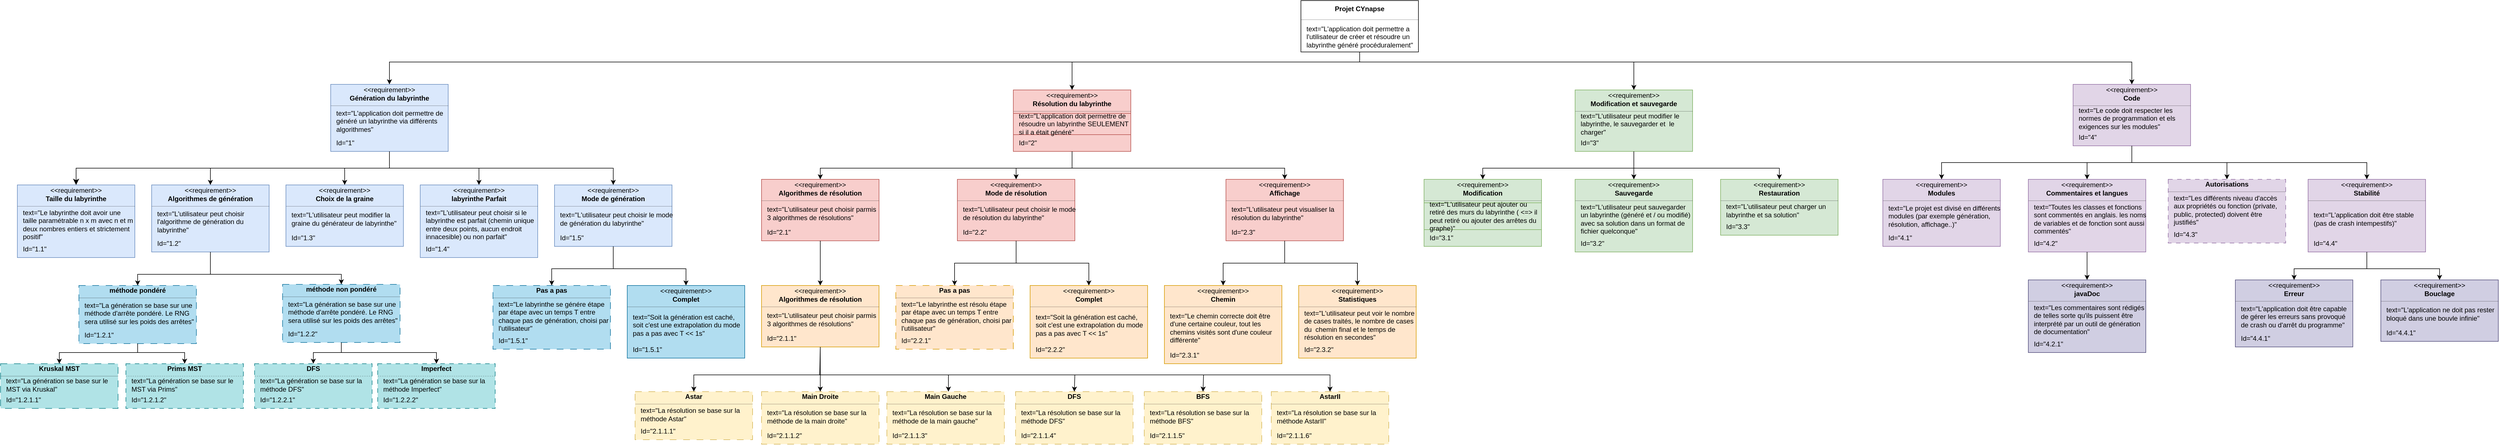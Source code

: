 <mxfile>
    <diagram name="Page-1" id="e2MkjvXeVg-wI-F2Uzti">
        <mxGraphModel dx="2483" dy="432" grid="1" gridSize="10" guides="1" tooltips="1" connect="1" arrows="1" fold="1" page="1" pageScale="1" pageWidth="827" pageHeight="1169" math="0" shadow="0">
            <root>
                <mxCell id="0"/>
                <mxCell id="1" parent="0"/>
                <mxCell id="ZL7tj_D8P2gzPyOwhSu_-56" value="" style="fontStyle=1;align=center;verticalAlign=middle;childLayout=stackLayout;horizontal=1;horizontalStack=0;resizeParent=1;resizeParentMax=0;resizeLast=0;marginBottom=0;" parent="1" vertex="1">
                    <mxGeometry x="670" y="120" width="210" height="92" as="geometry"/>
                </mxCell>
                <mxCell id="ZL7tj_D8P2gzPyOwhSu_-58" value="Projet CYnapse" style="html=1;align=center;spacing=0;verticalAlign=middle;strokeColor=none;fillColor=none;whiteSpace=wrap;fontStyle=1" parent="ZL7tj_D8P2gzPyOwhSu_-56" vertex="1">
                    <mxGeometry width="210" height="30" as="geometry"/>
                </mxCell>
                <mxCell id="ZL7tj_D8P2gzPyOwhSu_-59" value="" style="line;strokeWidth=0.25;fillColor=none;align=left;verticalAlign=middle;spacingTop=-1;spacingLeft=3;spacingRight=3;rotatable=0;labelPosition=right;points=[];portConstraint=eastwest;" parent="ZL7tj_D8P2gzPyOwhSu_-56" vertex="1">
                    <mxGeometry y="30" width="210" height="8" as="geometry"/>
                </mxCell>
                <mxCell id="ZL7tj_D8P2gzPyOwhSu_-60" value="text=&quot;L&#39;application doit permettre a l&#39;utilisateur de créer et résoudre un labyrinthe généré procéduralement&lt;span style=&quot;background-color: transparent; color: light-dark(rgb(0, 0, 0), rgb(255, 255, 255));&quot;&gt;&quot;&lt;/span&gt;" style="html=1;align=left;spacing=0;verticalAlign=middle;strokeColor=none;fillColor=none;whiteSpace=wrap;spacingLeft=10;" parent="ZL7tj_D8P2gzPyOwhSu_-56" vertex="1">
                    <mxGeometry y="38" width="210" height="54" as="geometry"/>
                </mxCell>
                <mxCell id="ZL7tj_D8P2gzPyOwhSu_-63" value="" style="fontStyle=1;align=center;verticalAlign=middle;childLayout=stackLayout;horizontal=1;horizontalStack=0;resizeParent=1;resizeParentMax=0;resizeLast=0;marginBottom=0;fillColor=#dae8fc;strokeColor=#6c8ebf;" parent="1" vertex="1">
                    <mxGeometry x="-1064" y="270" width="210" height="120" as="geometry"/>
                </mxCell>
                <mxCell id="ZL7tj_D8P2gzPyOwhSu_-64" value="&amp;lt;&amp;lt;requirement&amp;gt;&amp;gt;" style="html=1;align=center;spacing=0;verticalAlign=middle;strokeColor=none;fillColor=none;whiteSpace=wrap;spacingTop=3;" parent="ZL7tj_D8P2gzPyOwhSu_-63" vertex="1">
                    <mxGeometry width="210" height="16" as="geometry"/>
                </mxCell>
                <mxCell id="ZL7tj_D8P2gzPyOwhSu_-65" value="Génération du labyrinthe" style="html=1;align=center;spacing=0;verticalAlign=middle;strokeColor=none;fillColor=none;whiteSpace=wrap;fontStyle=1" parent="ZL7tj_D8P2gzPyOwhSu_-63" vertex="1">
                    <mxGeometry y="16" width="210" height="18" as="geometry"/>
                </mxCell>
                <mxCell id="ZL7tj_D8P2gzPyOwhSu_-66" value="" style="line;strokeWidth=0.25;fillColor=none;align=left;verticalAlign=middle;spacingTop=-1;spacingLeft=3;spacingRight=3;rotatable=0;labelPosition=right;points=[];portConstraint=eastwest;" parent="ZL7tj_D8P2gzPyOwhSu_-63" vertex="1">
                    <mxGeometry y="34" width="210" height="8" as="geometry"/>
                </mxCell>
                <mxCell id="ZL7tj_D8P2gzPyOwhSu_-67" value="text=&quot;L&#39;application doit permettre de généré un labyrinthe via différents algorithmes&lt;span style=&quot;background-color: transparent; color: light-dark(rgb(0, 0, 0), rgb(255, 255, 255));&quot;&gt;&quot;&lt;/span&gt;" style="html=1;align=left;spacing=0;verticalAlign=middle;strokeColor=none;fillColor=none;whiteSpace=wrap;spacingLeft=10;" parent="ZL7tj_D8P2gzPyOwhSu_-63" vertex="1">
                    <mxGeometry y="42" width="210" height="48" as="geometry"/>
                </mxCell>
                <mxCell id="ZL7tj_D8P2gzPyOwhSu_-68" value="Id=&quot;1&quot;" style="html=1;align=left;spacing=0;verticalAlign=middle;strokeColor=none;fillColor=none;whiteSpace=wrap;spacingLeft=10;" parent="ZL7tj_D8P2gzPyOwhSu_-63" vertex="1">
                    <mxGeometry y="90" width="210" height="30" as="geometry"/>
                </mxCell>
                <mxCell id="ZL7tj_D8P2gzPyOwhSu_-69" value="" style="fontStyle=1;align=center;verticalAlign=middle;childLayout=stackLayout;horizontal=1;horizontalStack=0;resizeParent=1;resizeParentMax=0;resizeLast=0;marginBottom=0;fillColor=#f8cecc;strokeColor=#b85450;" parent="1" vertex="1">
                    <mxGeometry x="156" y="280" width="210" height="110" as="geometry"/>
                </mxCell>
                <mxCell id="ZL7tj_D8P2gzPyOwhSu_-70" value="&amp;lt;&amp;lt;requirement&amp;gt;&amp;gt;" style="html=1;align=center;spacing=0;verticalAlign=middle;strokeColor=none;fillColor=none;whiteSpace=wrap;spacingTop=3;" parent="ZL7tj_D8P2gzPyOwhSu_-69" vertex="1">
                    <mxGeometry width="210" height="16" as="geometry"/>
                </mxCell>
                <mxCell id="ZL7tj_D8P2gzPyOwhSu_-71" value="Résolution du labyrinthe" style="html=1;align=center;spacing=0;verticalAlign=middle;strokeColor=none;fillColor=none;whiteSpace=wrap;fontStyle=1" parent="ZL7tj_D8P2gzPyOwhSu_-69" vertex="1">
                    <mxGeometry y="16" width="210" height="18" as="geometry"/>
                </mxCell>
                <mxCell id="ZL7tj_D8P2gzPyOwhSu_-72" value="" style="line;strokeWidth=0.25;fillColor=none;align=left;verticalAlign=middle;spacingTop=-1;spacingLeft=3;spacingRight=3;rotatable=0;labelPosition=right;points=[];portConstraint=eastwest;" parent="ZL7tj_D8P2gzPyOwhSu_-69" vertex="1">
                    <mxGeometry y="34" width="210" height="8" as="geometry"/>
                </mxCell>
                <mxCell id="ZL7tj_D8P2gzPyOwhSu_-73" value="text=&quot;L&#39;application doit permettre de résoudre un labyrinthe SEULEMENT si il a était généré&lt;span style=&quot;background-color: transparent; color: light-dark(rgb(0, 0, 0), rgb(255, 255, 255));&quot;&gt;&quot;&lt;/span&gt;" style="html=1;align=left;spacing=0;verticalAlign=middle;whiteSpace=wrap;spacingLeft=10;fillColor=#f8cecc;strokeColor=#b85450;" parent="ZL7tj_D8P2gzPyOwhSu_-69" vertex="1">
                    <mxGeometry y="42" width="210" height="38" as="geometry"/>
                </mxCell>
                <mxCell id="ZL7tj_D8P2gzPyOwhSu_-74" value="Id=&quot;2&quot;" style="html=1;align=left;spacing=0;verticalAlign=middle;strokeColor=none;fillColor=none;whiteSpace=wrap;spacingLeft=10;" parent="ZL7tj_D8P2gzPyOwhSu_-69" vertex="1">
                    <mxGeometry y="80" width="210" height="30" as="geometry"/>
                </mxCell>
                <mxCell id="ZL7tj_D8P2gzPyOwhSu_-81" value="" style="fontStyle=0;align=center;verticalAlign=middle;childLayout=stackLayout;horizontal=1;horizontalStack=0;resizeParent=1;resizeParentMax=0;resizeLast=0;marginBottom=0;fillColor=#dae8fc;strokeColor=#6c8ebf;" parent="1" vertex="1">
                    <mxGeometry x="-1624" y="450" width="210" height="130" as="geometry"/>
                </mxCell>
                <mxCell id="ZL7tj_D8P2gzPyOwhSu_-82" value="&amp;lt;&amp;lt;requirement&amp;gt;&amp;gt;" style="html=1;align=center;spacing=0;verticalAlign=middle;strokeColor=none;fillColor=none;whiteSpace=wrap;spacingTop=3;fontStyle=0" parent="ZL7tj_D8P2gzPyOwhSu_-81" vertex="1">
                    <mxGeometry width="210" height="16" as="geometry"/>
                </mxCell>
                <mxCell id="ZL7tj_D8P2gzPyOwhSu_-83" value="&lt;b&gt;Taille du labyrinthe&lt;/b&gt;" style="html=1;align=center;spacing=0;verticalAlign=middle;strokeColor=none;fillColor=none;whiteSpace=wrap;fontStyle=0" parent="ZL7tj_D8P2gzPyOwhSu_-81" vertex="1">
                    <mxGeometry y="16" width="210" height="18" as="geometry"/>
                </mxCell>
                <mxCell id="ZL7tj_D8P2gzPyOwhSu_-84" value="" style="line;strokeWidth=0.25;fillColor=none;align=left;verticalAlign=middle;spacingTop=-1;spacingLeft=3;spacingRight=3;rotatable=0;labelPosition=right;points=[];portConstraint=eastwest;fontStyle=0" parent="ZL7tj_D8P2gzPyOwhSu_-81" vertex="1">
                    <mxGeometry y="34" width="210" height="8" as="geometry"/>
                </mxCell>
                <mxCell id="ZL7tj_D8P2gzPyOwhSu_-85" value="text=&quot;Le labyrinthe doit avoir une taille paramétrable n x m avec n et m deux nombres entiers et strictement positif&lt;span style=&quot;background-color: transparent; color: light-dark(rgb(0, 0, 0), rgb(255, 255, 255));&quot;&gt;&quot;&lt;/span&gt;" style="html=1;align=left;spacing=0;verticalAlign=middle;strokeColor=none;fillColor=none;whiteSpace=wrap;spacingLeft=10;fontStyle=0" parent="ZL7tj_D8P2gzPyOwhSu_-81" vertex="1">
                    <mxGeometry y="42" width="210" height="58" as="geometry"/>
                </mxCell>
                <mxCell id="ZL7tj_D8P2gzPyOwhSu_-86" value="Id=&quot;1.1&quot;" style="html=1;align=left;spacing=0;verticalAlign=middle;strokeColor=none;fillColor=none;whiteSpace=wrap;spacingLeft=10;fontStyle=0" parent="ZL7tj_D8P2gzPyOwhSu_-81" vertex="1">
                    <mxGeometry y="100" width="210" height="30" as="geometry"/>
                </mxCell>
                <mxCell id="ZL7tj_D8P2gzPyOwhSu_-87" value="" style="edgeStyle=segmentEdgeStyle;endArrow=classic;html=1;curved=0;rounded=0;endSize=8;startSize=8;exitX=0.5;exitY=1;exitDx=0;exitDy=0;entryX=0.5;entryY=0;entryDx=0;entryDy=0;" parent="1" source="ZL7tj_D8P2gzPyOwhSu_-68" target="ZL7tj_D8P2gzPyOwhSu_-82" edge="1">
                    <mxGeometry width="50" height="50" relative="1" as="geometry">
                        <mxPoint x="-1254" y="360" as="sourcePoint"/>
                        <mxPoint x="-1204" y="310" as="targetPoint"/>
                        <Array as="points">
                            <mxPoint x="-959" y="420"/>
                            <mxPoint x="-1519" y="420"/>
                        </Array>
                    </mxGeometry>
                </mxCell>
                <mxCell id="ZL7tj_D8P2gzPyOwhSu_-88" value="" style="fontStyle=1;align=center;verticalAlign=middle;childLayout=stackLayout;horizontal=1;horizontalStack=0;resizeParent=1;resizeParentMax=0;resizeLast=0;marginBottom=0;fillColor=#e1d5e7;strokeColor=#9673a6;" parent="1" vertex="1">
                    <mxGeometry x="2050" y="270" width="210" height="110" as="geometry"/>
                </mxCell>
                <mxCell id="ZL7tj_D8P2gzPyOwhSu_-89" value="&amp;lt;&amp;lt;requirement&amp;gt;&amp;gt;" style="html=1;align=center;spacing=0;verticalAlign=middle;strokeColor=none;fillColor=none;whiteSpace=wrap;spacingTop=3;" parent="ZL7tj_D8P2gzPyOwhSu_-88" vertex="1">
                    <mxGeometry width="210" height="16" as="geometry"/>
                </mxCell>
                <mxCell id="ZL7tj_D8P2gzPyOwhSu_-90" value="Code" style="html=1;align=center;spacing=0;verticalAlign=middle;strokeColor=none;fillColor=none;whiteSpace=wrap;fontStyle=1" parent="ZL7tj_D8P2gzPyOwhSu_-88" vertex="1">
                    <mxGeometry y="16" width="210" height="18" as="geometry"/>
                </mxCell>
                <mxCell id="ZL7tj_D8P2gzPyOwhSu_-91" value="" style="line;strokeWidth=0.25;fillColor=none;align=left;verticalAlign=middle;spacingTop=-1;spacingLeft=3;spacingRight=3;rotatable=0;labelPosition=right;points=[];portConstraint=eastwest;" parent="ZL7tj_D8P2gzPyOwhSu_-88" vertex="1">
                    <mxGeometry y="34" width="210" height="8" as="geometry"/>
                </mxCell>
                <mxCell id="ZL7tj_D8P2gzPyOwhSu_-92" value="text=&quot;Le code doit respecter les normes de programmation et els exigences sur les modules&lt;span style=&quot;background-color: transparent; color: light-dark(rgb(0, 0, 0), rgb(255, 255, 255));&quot;&gt;&quot;&lt;/span&gt;" style="html=1;align=left;spacing=0;verticalAlign=middle;strokeColor=none;fillColor=none;whiteSpace=wrap;spacingLeft=10;" parent="ZL7tj_D8P2gzPyOwhSu_-88" vertex="1">
                    <mxGeometry y="42" width="210" height="38" as="geometry"/>
                </mxCell>
                <mxCell id="ZL7tj_D8P2gzPyOwhSu_-93" value="Id=&quot;4&quot;" style="html=1;align=left;spacing=0;verticalAlign=middle;strokeColor=none;fillColor=none;whiteSpace=wrap;spacingLeft=10;" parent="ZL7tj_D8P2gzPyOwhSu_-88" vertex="1">
                    <mxGeometry y="80" width="210" height="30" as="geometry"/>
                </mxCell>
                <mxCell id="ZL7tj_D8P2gzPyOwhSu_-94" value="" style="fontStyle=1;align=center;verticalAlign=middle;childLayout=stackLayout;horizontal=1;horizontalStack=0;resizeParent=1;resizeParentMax=0;resizeLast=0;marginBottom=0;fillColor=#dae8fc;strokeColor=#6c8ebf;" parent="1" vertex="1">
                    <mxGeometry x="-1144" y="450" width="210" height="110" as="geometry"/>
                </mxCell>
                <mxCell id="ZL7tj_D8P2gzPyOwhSu_-95" value="&amp;lt;&amp;lt;requirement&amp;gt;&amp;gt;" style="html=1;align=center;spacing=0;verticalAlign=middle;strokeColor=none;fillColor=none;whiteSpace=wrap;spacingTop=3;" parent="ZL7tj_D8P2gzPyOwhSu_-94" vertex="1">
                    <mxGeometry width="210" height="16" as="geometry"/>
                </mxCell>
                <mxCell id="ZL7tj_D8P2gzPyOwhSu_-96" value="Choix de la graine" style="html=1;align=center;spacing=0;verticalAlign=middle;strokeColor=none;fillColor=none;whiteSpace=wrap;fontStyle=1" parent="ZL7tj_D8P2gzPyOwhSu_-94" vertex="1">
                    <mxGeometry y="16" width="210" height="18" as="geometry"/>
                </mxCell>
                <mxCell id="ZL7tj_D8P2gzPyOwhSu_-97" value="" style="line;strokeWidth=0.25;fillColor=none;align=left;verticalAlign=middle;spacingTop=-1;spacingLeft=3;spacingRight=3;rotatable=0;labelPosition=right;points=[];portConstraint=eastwest;" parent="ZL7tj_D8P2gzPyOwhSu_-94" vertex="1">
                    <mxGeometry y="34" width="210" height="8" as="geometry"/>
                </mxCell>
                <mxCell id="ZL7tj_D8P2gzPyOwhSu_-98" value="text=&quot;L&#39;utilisateur peut modifier la graine du générateur de labyrinthe&lt;span style=&quot;background-color: transparent; color: light-dark(rgb(0, 0, 0), rgb(255, 255, 255));&quot;&gt;&quot;&lt;/span&gt;" style="html=1;align=left;spacing=0;verticalAlign=middle;strokeColor=none;fillColor=none;whiteSpace=wrap;spacingLeft=10;" parent="ZL7tj_D8P2gzPyOwhSu_-94" vertex="1">
                    <mxGeometry y="42" width="210" height="38" as="geometry"/>
                </mxCell>
                <mxCell id="ZL7tj_D8P2gzPyOwhSu_-99" value="Id=&quot;1.3&quot;" style="html=1;align=left;spacing=0;verticalAlign=middle;strokeColor=none;fillColor=none;whiteSpace=wrap;spacingLeft=10;" parent="ZL7tj_D8P2gzPyOwhSu_-94" vertex="1">
                    <mxGeometry y="80" width="210" height="30" as="geometry"/>
                </mxCell>
                <mxCell id="ZL7tj_D8P2gzPyOwhSu_-100" value="" style="fontStyle=1;align=center;verticalAlign=middle;childLayout=stackLayout;horizontal=1;horizontalStack=0;resizeParent=1;resizeParentMax=0;resizeLast=0;marginBottom=0;fillColor=#dae8fc;strokeColor=#6c8ebf;" parent="1" vertex="1">
                    <mxGeometry x="-1384" y="450" width="210" height="120" as="geometry"/>
                </mxCell>
                <mxCell id="ZL7tj_D8P2gzPyOwhSu_-101" value="&amp;lt;&amp;lt;requirement&amp;gt;&amp;gt;" style="html=1;align=center;spacing=0;verticalAlign=middle;strokeColor=none;fillColor=none;whiteSpace=wrap;spacingTop=3;" parent="ZL7tj_D8P2gzPyOwhSu_-100" vertex="1">
                    <mxGeometry width="210" height="16" as="geometry"/>
                </mxCell>
                <mxCell id="ZL7tj_D8P2gzPyOwhSu_-102" value="Algorithmes de génération" style="html=1;align=center;spacing=0;verticalAlign=middle;strokeColor=none;fillColor=none;whiteSpace=wrap;fontStyle=1" parent="ZL7tj_D8P2gzPyOwhSu_-100" vertex="1">
                    <mxGeometry y="16" width="210" height="18" as="geometry"/>
                </mxCell>
                <mxCell id="ZL7tj_D8P2gzPyOwhSu_-103" value="" style="line;strokeWidth=0.25;fillColor=none;align=left;verticalAlign=middle;spacingTop=-1;spacingLeft=3;spacingRight=3;rotatable=0;labelPosition=right;points=[];portConstraint=eastwest;" parent="ZL7tj_D8P2gzPyOwhSu_-100" vertex="1">
                    <mxGeometry y="34" width="210" height="8" as="geometry"/>
                </mxCell>
                <mxCell id="ZL7tj_D8P2gzPyOwhSu_-104" value="text=&quot;L&#39;utilisateur peut choisir l&#39;algorithme de génération du labyrinthe&lt;span style=&quot;background-color: transparent; color: light-dark(rgb(0, 0, 0), rgb(255, 255, 255));&quot;&gt;&quot;&lt;/span&gt;" style="html=1;align=left;spacing=0;verticalAlign=middle;strokeColor=none;fillColor=none;whiteSpace=wrap;spacingLeft=10;" parent="ZL7tj_D8P2gzPyOwhSu_-100" vertex="1">
                    <mxGeometry y="42" width="210" height="48" as="geometry"/>
                </mxCell>
                <mxCell id="ZL7tj_D8P2gzPyOwhSu_-105" value="Id=&quot;1.2&quot;" style="html=1;align=left;spacing=0;verticalAlign=middle;strokeColor=none;fillColor=none;whiteSpace=wrap;spacingLeft=10;" parent="ZL7tj_D8P2gzPyOwhSu_-100" vertex="1">
                    <mxGeometry y="90" width="210" height="30" as="geometry"/>
                </mxCell>
                <mxCell id="ZL7tj_D8P2gzPyOwhSu_-106" value="" style="endArrow=classic;html=1;rounded=0;exitX=0.5;exitY=1;exitDx=0;exitDy=0;entryX=0.5;entryY=0;entryDx=0;entryDy=0;" parent="1" source="ZL7tj_D8P2gzPyOwhSu_-68" target="ZL7tj_D8P2gzPyOwhSu_-101" edge="1">
                    <mxGeometry width="50" height="50" relative="1" as="geometry">
                        <mxPoint x="-1084" y="710" as="sourcePoint"/>
                        <mxPoint x="-1034" y="660" as="targetPoint"/>
                        <Array as="points">
                            <mxPoint x="-959" y="420"/>
                            <mxPoint x="-1279" y="420"/>
                        </Array>
                    </mxGeometry>
                </mxCell>
                <mxCell id="ZL7tj_D8P2gzPyOwhSu_-107" value="" style="endArrow=classic;html=1;rounded=0;exitX=0.5;exitY=1;exitDx=0;exitDy=0;entryX=0.5;entryY=0;entryDx=0;entryDy=0;" parent="1" source="ZL7tj_D8P2gzPyOwhSu_-68" target="ZL7tj_D8P2gzPyOwhSu_-95" edge="1">
                    <mxGeometry width="50" height="50" relative="1" as="geometry">
                        <mxPoint x="-949" y="400" as="sourcePoint"/>
                        <mxPoint x="-959" y="450" as="targetPoint"/>
                        <Array as="points">
                            <mxPoint x="-959" y="420"/>
                            <mxPoint x="-1039" y="420"/>
                        </Array>
                    </mxGeometry>
                </mxCell>
                <mxCell id="ZL7tj_D8P2gzPyOwhSu_-108" value="" style="fontStyle=1;align=center;verticalAlign=middle;childLayout=stackLayout;horizontal=1;horizontalStack=0;resizeParent=1;resizeParentMax=0;resizeLast=0;marginBottom=0;fillColor=#dae8fc;strokeColor=#6c8ebf;" parent="1" vertex="1">
                    <mxGeometry x="-904" y="450" width="210" height="130" as="geometry"/>
                </mxCell>
                <mxCell id="ZL7tj_D8P2gzPyOwhSu_-109" value="&amp;lt;&amp;lt;requirement&amp;gt;&amp;gt;" style="html=1;align=center;spacing=0;verticalAlign=middle;strokeColor=none;fillColor=none;whiteSpace=wrap;spacingTop=3;" parent="ZL7tj_D8P2gzPyOwhSu_-108" vertex="1">
                    <mxGeometry width="210" height="16" as="geometry"/>
                </mxCell>
                <mxCell id="ZL7tj_D8P2gzPyOwhSu_-110" value="labyrinthe Parfait" style="html=1;align=center;spacing=0;verticalAlign=middle;strokeColor=none;fillColor=none;whiteSpace=wrap;fontStyle=1" parent="ZL7tj_D8P2gzPyOwhSu_-108" vertex="1">
                    <mxGeometry y="16" width="210" height="18" as="geometry"/>
                </mxCell>
                <mxCell id="ZL7tj_D8P2gzPyOwhSu_-111" value="" style="line;strokeWidth=0.25;fillColor=none;align=left;verticalAlign=middle;spacingTop=-1;spacingLeft=3;spacingRight=3;rotatable=0;labelPosition=right;points=[];portConstraint=eastwest;" parent="ZL7tj_D8P2gzPyOwhSu_-108" vertex="1">
                    <mxGeometry y="34" width="210" height="8" as="geometry"/>
                </mxCell>
                <mxCell id="ZL7tj_D8P2gzPyOwhSu_-112" value="text=&quot;L&#39;utilisateur peut choisir si le labyrinthe est parfait (chemin unique entre deux points, aucun endroit innacesible) ou non parfait&lt;span style=&quot;background-color: transparent; color: light-dark(rgb(0, 0, 0), rgb(255, 255, 255));&quot;&gt;&quot;&lt;/span&gt;" style="html=1;align=left;spacing=0;verticalAlign=middle;strokeColor=none;fillColor=none;whiteSpace=wrap;spacingLeft=10;" parent="ZL7tj_D8P2gzPyOwhSu_-108" vertex="1">
                    <mxGeometry y="42" width="210" height="58" as="geometry"/>
                </mxCell>
                <mxCell id="ZL7tj_D8P2gzPyOwhSu_-113" value="Id=&quot;1.4&lt;span style=&quot;background-color: transparent; color: light-dark(rgb(0, 0, 0), rgb(255, 255, 255));&quot;&gt;&quot;&lt;/span&gt;" style="html=1;align=left;spacing=0;verticalAlign=middle;strokeColor=none;fillColor=none;whiteSpace=wrap;spacingLeft=10;" parent="ZL7tj_D8P2gzPyOwhSu_-108" vertex="1">
                    <mxGeometry y="100" width="210" height="30" as="geometry"/>
                </mxCell>
                <mxCell id="ZL7tj_D8P2gzPyOwhSu_-114" value="" style="endArrow=classic;html=1;rounded=0;entryX=0.5;entryY=0;entryDx=0;entryDy=0;" parent="1" target="ZL7tj_D8P2gzPyOwhSu_-109" edge="1">
                    <mxGeometry width="50" height="50" relative="1" as="geometry">
                        <mxPoint x="-964" y="420" as="sourcePoint"/>
                        <mxPoint x="-734" y="460" as="targetPoint"/>
                        <Array as="points">
                            <mxPoint x="-799" y="420"/>
                        </Array>
                    </mxGeometry>
                </mxCell>
                <mxCell id="ZL7tj_D8P2gzPyOwhSu_-115" value="" style="fontStyle=1;align=center;verticalAlign=middle;childLayout=stackLayout;horizontal=1;horizontalStack=0;resizeParent=1;resizeParentMax=0;resizeLast=0;marginBottom=0;fillColor=#dae8fc;strokeColor=#6c8ebf;" parent="1" vertex="1">
                    <mxGeometry x="-664" y="450" width="210" height="110" as="geometry"/>
                </mxCell>
                <mxCell id="ZL7tj_D8P2gzPyOwhSu_-116" value="&amp;lt;&amp;lt;requirement&amp;gt;&amp;gt;" style="html=1;align=center;spacing=0;verticalAlign=middle;strokeColor=none;fillColor=none;whiteSpace=wrap;spacingTop=3;" parent="ZL7tj_D8P2gzPyOwhSu_-115" vertex="1">
                    <mxGeometry width="210" height="16" as="geometry"/>
                </mxCell>
                <mxCell id="ZL7tj_D8P2gzPyOwhSu_-117" value="Mode de génération" style="html=1;align=center;spacing=0;verticalAlign=middle;strokeColor=none;fillColor=none;whiteSpace=wrap;fontStyle=1" parent="ZL7tj_D8P2gzPyOwhSu_-115" vertex="1">
                    <mxGeometry y="16" width="210" height="18" as="geometry"/>
                </mxCell>
                <mxCell id="ZL7tj_D8P2gzPyOwhSu_-118" value="" style="line;strokeWidth=0.25;fillColor=none;align=left;verticalAlign=middle;spacingTop=-1;spacingLeft=3;spacingRight=3;rotatable=0;labelPosition=right;points=[];portConstraint=eastwest;" parent="ZL7tj_D8P2gzPyOwhSu_-115" vertex="1">
                    <mxGeometry y="34" width="210" height="8" as="geometry"/>
                </mxCell>
                <mxCell id="ZL7tj_D8P2gzPyOwhSu_-119" value="text=&quot;L&#39;utilisateur peut choisir le mode de génération du labyrinthe&lt;span style=&quot;background-color: transparent; color: light-dark(rgb(0, 0, 0), rgb(255, 255, 255));&quot;&gt;&quot;&lt;/span&gt;" style="html=1;align=left;spacing=0;verticalAlign=middle;strokeColor=none;fillColor=none;whiteSpace=wrap;spacingLeft=10;" parent="ZL7tj_D8P2gzPyOwhSu_-115" vertex="1">
                    <mxGeometry y="42" width="210" height="38" as="geometry"/>
                </mxCell>
                <mxCell id="ZL7tj_D8P2gzPyOwhSu_-120" value="Id=&quot;1.5&lt;span style=&quot;background-color: transparent; color: light-dark(rgb(0, 0, 0), rgb(255, 255, 255));&quot;&gt;&quot;&lt;/span&gt;" style="html=1;align=left;spacing=0;verticalAlign=middle;strokeColor=none;fillColor=none;whiteSpace=wrap;spacingLeft=10;" parent="ZL7tj_D8P2gzPyOwhSu_-115" vertex="1">
                    <mxGeometry y="80" width="210" height="30" as="geometry"/>
                </mxCell>
                <mxCell id="ZL7tj_D8P2gzPyOwhSu_-122" value="" style="endArrow=classic;html=1;rounded=0;entryX=0.5;entryY=0;entryDx=0;entryDy=0;" parent="1" target="ZL7tj_D8P2gzPyOwhSu_-116" edge="1">
                    <mxGeometry width="50" height="50" relative="1" as="geometry">
                        <mxPoint x="-804" y="420" as="sourcePoint"/>
                        <mxPoint x="-789" y="500" as="targetPoint"/>
                        <Array as="points">
                            <mxPoint x="-559" y="420"/>
                        </Array>
                    </mxGeometry>
                </mxCell>
                <mxCell id="ZL7tj_D8P2gzPyOwhSu_-123" value="" style="fontStyle=1;align=center;verticalAlign=middle;childLayout=stackLayout;horizontal=1;horizontalStack=0;resizeParent=1;resizeParentMax=0;resizeLast=0;marginBottom=0;fillColor=#b1ddf0;strokeColor=#10739e;dashed=1;dashPattern=12 12;" parent="1" vertex="1">
                    <mxGeometry x="-774" y="630" width="210" height="114" as="geometry"/>
                </mxCell>
                <mxCell id="ZL7tj_D8P2gzPyOwhSu_-125" value="Pas a pas" style="html=1;align=center;spacing=0;verticalAlign=middle;strokeColor=none;fillColor=none;whiteSpace=wrap;fontStyle=1" parent="ZL7tj_D8P2gzPyOwhSu_-123" vertex="1">
                    <mxGeometry width="210" height="18" as="geometry"/>
                </mxCell>
                <mxCell id="ZL7tj_D8P2gzPyOwhSu_-126" value="" style="line;strokeWidth=0.25;fillColor=none;align=left;verticalAlign=middle;spacingTop=-1;spacingLeft=3;spacingRight=3;rotatable=0;labelPosition=right;points=[];portConstraint=eastwest;" parent="ZL7tj_D8P2gzPyOwhSu_-123" vertex="1">
                    <mxGeometry y="18" width="210" height="8" as="geometry"/>
                </mxCell>
                <mxCell id="ZL7tj_D8P2gzPyOwhSu_-127" value="text=&quot;Le labyrinthe se génére étape par étape avec un temps T entre chaque pas de génération, choisi par l&#39;utilisateur&lt;span style=&quot;background-color: transparent; color: light-dark(rgb(0, 0, 0), rgb(255, 255, 255));&quot;&gt;&quot;&lt;/span&gt;" style="html=1;align=left;spacing=0;verticalAlign=middle;strokeColor=none;fillColor=none;whiteSpace=wrap;spacingLeft=10;" parent="ZL7tj_D8P2gzPyOwhSu_-123" vertex="1">
                    <mxGeometry y="26" width="210" height="58" as="geometry"/>
                </mxCell>
                <mxCell id="ZL7tj_D8P2gzPyOwhSu_-128" value="Id=&quot;1.5.1&lt;span style=&quot;background-color: transparent; color: light-dark(rgb(0, 0, 0), rgb(255, 255, 255));&quot;&gt;&quot;&lt;/span&gt;" style="html=1;align=left;spacing=0;verticalAlign=middle;strokeColor=none;fillColor=none;whiteSpace=wrap;spacingLeft=10;" parent="ZL7tj_D8P2gzPyOwhSu_-123" vertex="1">
                    <mxGeometry y="84" width="210" height="30" as="geometry"/>
                </mxCell>
                <mxCell id="ZL7tj_D8P2gzPyOwhSu_-129" value="" style="fontStyle=1;align=center;verticalAlign=middle;childLayout=stackLayout;horizontal=1;horizontalStack=0;resizeParent=1;resizeParentMax=0;resizeLast=0;marginBottom=0;fillColor=#b1ddf0;strokeColor=#10739e;" parent="1" vertex="1">
                    <mxGeometry x="-534" y="630" width="210" height="130" as="geometry"/>
                </mxCell>
                <mxCell id="ZL7tj_D8P2gzPyOwhSu_-130" value="&amp;lt;&amp;lt;requirement&amp;gt;&amp;gt;" style="html=1;align=center;spacing=0;verticalAlign=middle;strokeColor=none;fillColor=none;whiteSpace=wrap;spacingTop=3;" parent="ZL7tj_D8P2gzPyOwhSu_-129" vertex="1">
                    <mxGeometry width="210" height="16" as="geometry"/>
                </mxCell>
                <mxCell id="ZL7tj_D8P2gzPyOwhSu_-131" value="Complet" style="html=1;align=center;spacing=0;verticalAlign=middle;strokeColor=none;fillColor=none;whiteSpace=wrap;fontStyle=1" parent="ZL7tj_D8P2gzPyOwhSu_-129" vertex="1">
                    <mxGeometry y="16" width="210" height="18" as="geometry"/>
                </mxCell>
                <mxCell id="ZL7tj_D8P2gzPyOwhSu_-132" value="" style="line;strokeWidth=0.25;fillColor=none;align=left;verticalAlign=middle;spacingTop=-1;spacingLeft=3;spacingRight=3;rotatable=0;labelPosition=right;points=[];portConstraint=eastwest;" parent="ZL7tj_D8P2gzPyOwhSu_-129" vertex="1">
                    <mxGeometry y="34" width="210" height="8" as="geometry"/>
                </mxCell>
                <mxCell id="ZL7tj_D8P2gzPyOwhSu_-133" value="text=&quot;Soit la génération est caché, soit c&#39;est une extrapolation du mode pas a pas avec T &amp;lt;&amp;lt; 1s&lt;span style=&quot;background-color: transparent; color: light-dark(rgb(0, 0, 0), rgb(255, 255, 255));&quot;&gt;&quot;&lt;/span&gt;" style="html=1;align=left;spacing=0;verticalAlign=middle;strokeColor=none;fillColor=none;whiteSpace=wrap;spacingLeft=10;" parent="ZL7tj_D8P2gzPyOwhSu_-129" vertex="1">
                    <mxGeometry y="42" width="210" height="58" as="geometry"/>
                </mxCell>
                <mxCell id="ZL7tj_D8P2gzPyOwhSu_-134" value="Id=&quot;1.5.1&lt;span style=&quot;background-color: transparent; color: light-dark(rgb(0, 0, 0), rgb(255, 255, 255));&quot;&gt;&quot;&lt;/span&gt;" style="html=1;align=left;spacing=0;verticalAlign=middle;strokeColor=none;fillColor=none;whiteSpace=wrap;spacingLeft=10;" parent="ZL7tj_D8P2gzPyOwhSu_-129" vertex="1">
                    <mxGeometry y="100" width="210" height="30" as="geometry"/>
                </mxCell>
                <mxCell id="ZL7tj_D8P2gzPyOwhSu_-135" value="" style="endArrow=classic;html=1;rounded=0;entryX=0.5;entryY=0;entryDx=0;entryDy=0;exitX=0.5;exitY=1;exitDx=0;exitDy=0;" parent="1" source="ZL7tj_D8P2gzPyOwhSu_-120" target="ZL7tj_D8P2gzPyOwhSu_-130" edge="1">
                    <mxGeometry width="50" height="50" relative="1" as="geometry">
                        <mxPoint x="-554" y="620" as="sourcePoint"/>
                        <mxPoint x="-504" y="570" as="targetPoint"/>
                        <Array as="points">
                            <mxPoint x="-559" y="600"/>
                            <mxPoint x="-429" y="600"/>
                        </Array>
                    </mxGeometry>
                </mxCell>
                <mxCell id="ZL7tj_D8P2gzPyOwhSu_-136" value="" style="endArrow=classic;html=1;rounded=0;entryX=0.5;entryY=0;entryDx=0;entryDy=0;exitX=0.5;exitY=1;exitDx=0;exitDy=0;" parent="1" source="ZL7tj_D8P2gzPyOwhSu_-120" target="ZL7tj_D8P2gzPyOwhSu_-125" edge="1">
                    <mxGeometry width="50" height="50" relative="1" as="geometry">
                        <mxPoint x="-549" y="570" as="sourcePoint"/>
                        <mxPoint x="-669" y="600" as="targetPoint"/>
                        <Array as="points">
                            <mxPoint x="-559" y="600"/>
                            <mxPoint x="-669" y="600"/>
                        </Array>
                    </mxGeometry>
                </mxCell>
                <mxCell id="ZL7tj_D8P2gzPyOwhSu_-138" value="" style="fontStyle=1;align=center;verticalAlign=middle;childLayout=stackLayout;horizontal=1;horizontalStack=0;resizeParent=1;resizeParentMax=0;resizeLast=0;marginBottom=0;fillColor=#f8cecc;strokeColor=#b85450;" parent="1" vertex="1">
                    <mxGeometry x="-294" y="440" width="210" height="110" as="geometry"/>
                </mxCell>
                <mxCell id="ZL7tj_D8P2gzPyOwhSu_-139" value="&amp;lt;&amp;lt;requirement&amp;gt;&amp;gt;" style="html=1;align=center;spacing=0;verticalAlign=middle;strokeColor=none;fillColor=none;whiteSpace=wrap;spacingTop=3;" parent="ZL7tj_D8P2gzPyOwhSu_-138" vertex="1">
                    <mxGeometry width="210" height="16" as="geometry"/>
                </mxCell>
                <mxCell id="ZL7tj_D8P2gzPyOwhSu_-140" value="Algorithmes de résolution" style="html=1;align=center;spacing=0;verticalAlign=middle;strokeColor=none;fillColor=none;whiteSpace=wrap;fontStyle=1" parent="ZL7tj_D8P2gzPyOwhSu_-138" vertex="1">
                    <mxGeometry y="16" width="210" height="18" as="geometry"/>
                </mxCell>
                <mxCell id="ZL7tj_D8P2gzPyOwhSu_-141" value="" style="line;strokeWidth=0.25;fillColor=none;align=left;verticalAlign=middle;spacingTop=-1;spacingLeft=3;spacingRight=3;rotatable=0;labelPosition=right;points=[];portConstraint=eastwest;" parent="ZL7tj_D8P2gzPyOwhSu_-138" vertex="1">
                    <mxGeometry y="34" width="210" height="8" as="geometry"/>
                </mxCell>
                <mxCell id="ZL7tj_D8P2gzPyOwhSu_-142" value="text=&quot;L&#39;utilisateur peut choisir parmis 3 algorithmes de résolutions&lt;span style=&quot;background-color: transparent; color: light-dark(rgb(0, 0, 0), rgb(255, 255, 255));&quot;&gt;&quot;&lt;/span&gt;" style="html=1;align=left;spacing=0;verticalAlign=middle;strokeColor=none;fillColor=none;whiteSpace=wrap;spacingLeft=10;" parent="ZL7tj_D8P2gzPyOwhSu_-138" vertex="1">
                    <mxGeometry y="42" width="210" height="38" as="geometry"/>
                </mxCell>
                <mxCell id="ZL7tj_D8P2gzPyOwhSu_-143" value="Id=&quot;2.1&quot;" style="html=1;align=left;spacing=0;verticalAlign=middle;strokeColor=none;fillColor=none;whiteSpace=wrap;spacingLeft=10;" parent="ZL7tj_D8P2gzPyOwhSu_-138" vertex="1">
                    <mxGeometry y="80" width="210" height="30" as="geometry"/>
                </mxCell>
                <mxCell id="ZL7tj_D8P2gzPyOwhSu_-150" value="" style="fontStyle=1;align=center;verticalAlign=middle;childLayout=stackLayout;horizontal=1;horizontalStack=0;resizeParent=1;resizeParentMax=0;resizeLast=0;marginBottom=0;fillColor=#b1ddf0;strokeColor=#10739e;dashed=1;dashPattern=12 12;" parent="1" vertex="1">
                    <mxGeometry x="-1514" y="630" width="210" height="104" as="geometry"/>
                </mxCell>
                <mxCell id="ZL7tj_D8P2gzPyOwhSu_-152" value="méthode pondéré" style="html=1;align=center;spacing=0;verticalAlign=middle;strokeColor=none;fillColor=none;whiteSpace=wrap;fontStyle=1" parent="ZL7tj_D8P2gzPyOwhSu_-150" vertex="1">
                    <mxGeometry width="210" height="18" as="geometry"/>
                </mxCell>
                <mxCell id="ZL7tj_D8P2gzPyOwhSu_-153" value="" style="line;strokeWidth=0.25;fillColor=none;align=left;verticalAlign=middle;spacingTop=-1;spacingLeft=3;spacingRight=3;rotatable=0;labelPosition=right;points=[];portConstraint=eastwest;" parent="ZL7tj_D8P2gzPyOwhSu_-150" vertex="1">
                    <mxGeometry y="18" width="210" height="8" as="geometry"/>
                </mxCell>
                <mxCell id="ZL7tj_D8P2gzPyOwhSu_-154" value="text=&quot;La génération se base sur une méthode d&#39;arrête pondéré. Le RNG sera utilisé sur les poids des arrêtes&lt;span style=&quot;background-color: transparent; color: light-dark(rgb(0, 0, 0), rgb(255, 255, 255));&quot;&gt;&quot;&lt;/span&gt;" style="html=1;align=left;spacing=0;verticalAlign=middle;strokeColor=none;fillColor=none;whiteSpace=wrap;spacingLeft=10;" parent="ZL7tj_D8P2gzPyOwhSu_-150" vertex="1">
                    <mxGeometry y="26" width="210" height="48" as="geometry"/>
                </mxCell>
                <mxCell id="ZL7tj_D8P2gzPyOwhSu_-155" value="Id=&quot;1.2.1&quot;" style="html=1;align=left;spacing=0;verticalAlign=middle;strokeColor=none;fillColor=none;whiteSpace=wrap;spacingLeft=10;" parent="ZL7tj_D8P2gzPyOwhSu_-150" vertex="1">
                    <mxGeometry y="74" width="210" height="30" as="geometry"/>
                </mxCell>
                <mxCell id="ZL7tj_D8P2gzPyOwhSu_-156" value="" style="fontStyle=1;align=center;verticalAlign=middle;childLayout=stackLayout;horizontal=1;horizontalStack=0;resizeParent=1;resizeParentMax=0;resizeLast=0;marginBottom=0;fillColor=#b0e3e6;strokeColor=#0e8088;dashed=1;dashPattern=12 12;" parent="1" vertex="1">
                    <mxGeometry x="-1654" y="770" width="210" height="80" as="geometry"/>
                </mxCell>
                <mxCell id="ZL7tj_D8P2gzPyOwhSu_-157" value="Kruskal MST" style="html=1;align=center;spacing=0;verticalAlign=middle;strokeColor=none;fillColor=none;whiteSpace=wrap;fontStyle=1" parent="ZL7tj_D8P2gzPyOwhSu_-156" vertex="1">
                    <mxGeometry width="210" height="18" as="geometry"/>
                </mxCell>
                <mxCell id="ZL7tj_D8P2gzPyOwhSu_-158" value="" style="line;strokeWidth=0.25;fillColor=none;align=left;verticalAlign=middle;spacingTop=-1;spacingLeft=3;spacingRight=3;rotatable=0;labelPosition=right;points=[];portConstraint=eastwest;" parent="ZL7tj_D8P2gzPyOwhSu_-156" vertex="1">
                    <mxGeometry y="18" width="210" height="8" as="geometry"/>
                </mxCell>
                <mxCell id="ZL7tj_D8P2gzPyOwhSu_-159" value="text=&quot;La génération se base sur le MST via Kruskal&lt;span style=&quot;background-color: transparent; color: light-dark(rgb(0, 0, 0), rgb(255, 255, 255));&quot;&gt;&quot;&lt;/span&gt;" style="html=1;align=left;spacing=0;verticalAlign=middle;strokeColor=none;fillColor=none;whiteSpace=wrap;spacingLeft=10;" parent="ZL7tj_D8P2gzPyOwhSu_-156" vertex="1">
                    <mxGeometry y="26" width="210" height="24" as="geometry"/>
                </mxCell>
                <mxCell id="ZL7tj_D8P2gzPyOwhSu_-160" value="Id=&quot;1.2.1.1&quot;" style="html=1;align=left;spacing=0;verticalAlign=middle;strokeColor=none;fillColor=none;whiteSpace=wrap;spacingLeft=10;" parent="ZL7tj_D8P2gzPyOwhSu_-156" vertex="1">
                    <mxGeometry y="50" width="210" height="30" as="geometry"/>
                </mxCell>
                <mxCell id="ZL7tj_D8P2gzPyOwhSu_-161" value="" style="fontStyle=1;align=center;verticalAlign=middle;childLayout=stackLayout;horizontal=1;horizontalStack=0;resizeParent=1;resizeParentMax=0;resizeLast=0;marginBottom=0;fillColor=#b0e3e6;strokeColor=#0e8088;dashed=1;dashPattern=8 8;" parent="1" vertex="1">
                    <mxGeometry x="-1430" y="770" width="210" height="80" as="geometry"/>
                </mxCell>
                <mxCell id="ZL7tj_D8P2gzPyOwhSu_-162" value="Prims MST" style="html=1;align=center;spacing=0;verticalAlign=middle;strokeColor=none;fillColor=none;whiteSpace=wrap;fontStyle=1;dashed=1;dashPattern=8 8;" parent="ZL7tj_D8P2gzPyOwhSu_-161" vertex="1">
                    <mxGeometry width="210" height="18" as="geometry"/>
                </mxCell>
                <mxCell id="ZL7tj_D8P2gzPyOwhSu_-163" value="" style="line;strokeWidth=0.25;fillColor=none;align=left;verticalAlign=middle;spacingTop=-1;spacingLeft=3;spacingRight=3;rotatable=0;labelPosition=right;points=[];portConstraint=eastwest;dashed=1;dashPattern=8 8;" parent="ZL7tj_D8P2gzPyOwhSu_-161" vertex="1">
                    <mxGeometry y="18" width="210" height="8" as="geometry"/>
                </mxCell>
                <mxCell id="ZL7tj_D8P2gzPyOwhSu_-164" value="text=&quot;La génération se base sur le MST via Prims&lt;span style=&quot;color: light-dark(rgb(0, 0, 0), rgb(255, 255, 255)); background-color: transparent;&quot;&gt;&quot;&lt;/span&gt;" style="html=1;align=left;spacing=0;verticalAlign=middle;strokeColor=none;fillColor=none;whiteSpace=wrap;spacingLeft=10;dashed=1;dashPattern=8 8;" parent="ZL7tj_D8P2gzPyOwhSu_-161" vertex="1">
                    <mxGeometry y="26" width="210" height="24" as="geometry"/>
                </mxCell>
                <mxCell id="ZL7tj_D8P2gzPyOwhSu_-165" value="Id=&quot;1.2.1.2&quot;" style="html=1;align=left;spacing=0;verticalAlign=middle;strokeColor=none;fillColor=none;whiteSpace=wrap;spacingLeft=10;dashed=1;dashPattern=8 8;" parent="ZL7tj_D8P2gzPyOwhSu_-161" vertex="1">
                    <mxGeometry y="50" width="210" height="30" as="geometry"/>
                </mxCell>
                <mxCell id="ZL7tj_D8P2gzPyOwhSu_-166" value="" style="fontStyle=1;align=center;verticalAlign=middle;childLayout=stackLayout;horizontal=1;horizontalStack=0;resizeParent=1;resizeParentMax=0;resizeLast=0;marginBottom=0;fillColor=#b1ddf0;strokeColor=#10739e;dashed=1;dashPattern=12 12;" parent="1" vertex="1">
                    <mxGeometry x="-1150" y="628" width="210" height="104" as="geometry"/>
                </mxCell>
                <mxCell id="ZL7tj_D8P2gzPyOwhSu_-167" value="méthode non pondéré" style="html=1;align=center;spacing=0;verticalAlign=middle;strokeColor=none;fillColor=none;whiteSpace=wrap;fontStyle=1" parent="ZL7tj_D8P2gzPyOwhSu_-166" vertex="1">
                    <mxGeometry width="210" height="18" as="geometry"/>
                </mxCell>
                <mxCell id="ZL7tj_D8P2gzPyOwhSu_-168" value="" style="line;strokeWidth=0.25;fillColor=none;align=left;verticalAlign=middle;spacingTop=-1;spacingLeft=3;spacingRight=3;rotatable=0;labelPosition=right;points=[];portConstraint=eastwest;" parent="ZL7tj_D8P2gzPyOwhSu_-166" vertex="1">
                    <mxGeometry y="18" width="210" height="8" as="geometry"/>
                </mxCell>
                <mxCell id="ZL7tj_D8P2gzPyOwhSu_-169" value="text=&quot;La génération se base sur une méthode d&#39;arrête pondéré. Le RNG sera utilisé sur les poids des arrêtes&lt;span style=&quot;background-color: transparent; color: light-dark(rgb(0, 0, 0), rgb(255, 255, 255));&quot;&gt;&quot;&lt;/span&gt;" style="html=1;align=left;spacing=0;verticalAlign=middle;strokeColor=none;fillColor=none;whiteSpace=wrap;spacingLeft=10;" parent="ZL7tj_D8P2gzPyOwhSu_-166" vertex="1">
                    <mxGeometry y="26" width="210" height="48" as="geometry"/>
                </mxCell>
                <mxCell id="ZL7tj_D8P2gzPyOwhSu_-170" value="Id=&quot;1.2.2&quot;" style="html=1;align=left;spacing=0;verticalAlign=middle;strokeColor=none;fillColor=none;whiteSpace=wrap;spacingLeft=10;" parent="ZL7tj_D8P2gzPyOwhSu_-166" vertex="1">
                    <mxGeometry y="74" width="210" height="30" as="geometry"/>
                </mxCell>
                <mxCell id="ZL7tj_D8P2gzPyOwhSu_-171" value="" style="endArrow=classic;html=1;rounded=0;exitX=0.5;exitY=1;exitDx=0;exitDy=0;entryX=0.5;entryY=0;entryDx=0;entryDy=0;" parent="1" source="ZL7tj_D8P2gzPyOwhSu_-105" target="ZL7tj_D8P2gzPyOwhSu_-152" edge="1">
                    <mxGeometry width="50" height="50" relative="1" as="geometry">
                        <mxPoint x="-1244" y="640" as="sourcePoint"/>
                        <mxPoint x="-1194" y="590" as="targetPoint"/>
                        <Array as="points">
                            <mxPoint x="-1279" y="610"/>
                            <mxPoint x="-1409" y="610"/>
                        </Array>
                    </mxGeometry>
                </mxCell>
                <mxCell id="ZL7tj_D8P2gzPyOwhSu_-172" value="" style="endArrow=classic;html=1;rounded=0;entryX=0.5;entryY=0;entryDx=0;entryDy=0;" parent="1" target="ZL7tj_D8P2gzPyOwhSu_-167" edge="1">
                    <mxGeometry width="50" height="50" relative="1" as="geometry">
                        <mxPoint x="-1284" y="610" as="sourcePoint"/>
                        <mxPoint x="-1399" y="640" as="targetPoint"/>
                        <Array as="points">
                            <mxPoint x="-1045" y="610"/>
                        </Array>
                    </mxGeometry>
                </mxCell>
                <mxCell id="ZL7tj_D8P2gzPyOwhSu_-173" value="" style="endArrow=classic;html=1;rounded=0;exitX=0.5;exitY=1;exitDx=0;exitDy=0;entryX=0.5;entryY=0;entryDx=0;entryDy=0;" parent="1" source="ZL7tj_D8P2gzPyOwhSu_-155" target="ZL7tj_D8P2gzPyOwhSu_-157" edge="1">
                    <mxGeometry width="50" height="50" relative="1" as="geometry">
                        <mxPoint x="-1269" y="580" as="sourcePoint"/>
                        <mxPoint x="-1399" y="640" as="targetPoint"/>
                        <Array as="points">
                            <mxPoint x="-1409" y="750"/>
                            <mxPoint x="-1549" y="750"/>
                        </Array>
                    </mxGeometry>
                </mxCell>
                <mxCell id="ZL7tj_D8P2gzPyOwhSu_-174" value="" style="endArrow=classic;html=1;rounded=0;entryX=0.5;entryY=0;entryDx=0;entryDy=0;" parent="1" target="ZL7tj_D8P2gzPyOwhSu_-162" edge="1">
                    <mxGeometry width="50" height="50" relative="1" as="geometry">
                        <mxPoint x="-1424" y="750" as="sourcePoint"/>
                        <mxPoint x="-1539" y="780" as="targetPoint"/>
                        <Array as="points">
                            <mxPoint x="-1325" y="750"/>
                        </Array>
                    </mxGeometry>
                </mxCell>
                <mxCell id="ZL7tj_D8P2gzPyOwhSu_-175" value="" style="fontStyle=1;align=center;verticalAlign=middle;childLayout=stackLayout;horizontal=1;horizontalStack=0;resizeParent=1;resizeParentMax=0;resizeLast=0;marginBottom=0;fillColor=#d5e8d4;strokeColor=#82b366;" parent="1" vertex="1">
                    <mxGeometry x="1160" y="280" width="210" height="110" as="geometry"/>
                </mxCell>
                <mxCell id="ZL7tj_D8P2gzPyOwhSu_-176" value="&amp;lt;&amp;lt;requirement&amp;gt;&amp;gt;" style="html=1;align=center;spacing=0;verticalAlign=middle;strokeColor=none;fillColor=none;whiteSpace=wrap;spacingTop=3;" parent="ZL7tj_D8P2gzPyOwhSu_-175" vertex="1">
                    <mxGeometry width="210" height="16" as="geometry"/>
                </mxCell>
                <mxCell id="ZL7tj_D8P2gzPyOwhSu_-177" value="Modification et sauvegarde" style="html=1;align=center;spacing=0;verticalAlign=middle;strokeColor=none;fillColor=none;whiteSpace=wrap;fontStyle=1" parent="ZL7tj_D8P2gzPyOwhSu_-175" vertex="1">
                    <mxGeometry y="16" width="210" height="18" as="geometry"/>
                </mxCell>
                <mxCell id="ZL7tj_D8P2gzPyOwhSu_-178" value="" style="line;strokeWidth=0.25;fillColor=none;align=left;verticalAlign=middle;spacingTop=-1;spacingLeft=3;spacingRight=3;rotatable=0;labelPosition=right;points=[];portConstraint=eastwest;" parent="ZL7tj_D8P2gzPyOwhSu_-175" vertex="1">
                    <mxGeometry y="34" width="210" height="8" as="geometry"/>
                </mxCell>
                <mxCell id="ZL7tj_D8P2gzPyOwhSu_-179" value="text=&quot;L&#39;utilisateur peut modifier le labyrinthe, le sauvegarder et&amp;nbsp; le charger&lt;span style=&quot;background-color: transparent; color: light-dark(rgb(0, 0, 0), rgb(255, 255, 255));&quot;&gt;&quot;&lt;/span&gt;" style="html=1;align=left;spacing=0;verticalAlign=middle;strokeColor=none;fillColor=none;whiteSpace=wrap;spacingLeft=10;" parent="ZL7tj_D8P2gzPyOwhSu_-175" vertex="1">
                    <mxGeometry y="42" width="210" height="38" as="geometry"/>
                </mxCell>
                <mxCell id="ZL7tj_D8P2gzPyOwhSu_-180" value="Id=&quot;3&quot;" style="html=1;align=left;spacing=0;verticalAlign=middle;strokeColor=none;fillColor=none;whiteSpace=wrap;spacingLeft=10;" parent="ZL7tj_D8P2gzPyOwhSu_-175" vertex="1">
                    <mxGeometry y="80" width="210" height="30" as="geometry"/>
                </mxCell>
                <mxCell id="ZL7tj_D8P2gzPyOwhSu_-187" value="" style="fontStyle=1;align=center;verticalAlign=middle;childLayout=stackLayout;horizontal=1;horizontalStack=0;resizeParent=1;resizeParentMax=0;resizeLast=0;marginBottom=0;fillColor=#f8cecc;strokeColor=#b85450;" parent="1" vertex="1">
                    <mxGeometry x="56" y="440" width="210" height="110" as="geometry"/>
                </mxCell>
                <mxCell id="ZL7tj_D8P2gzPyOwhSu_-188" value="&amp;lt;&amp;lt;requirement&amp;gt;&amp;gt;" style="html=1;align=center;spacing=0;verticalAlign=middle;strokeColor=none;fillColor=none;whiteSpace=wrap;spacingTop=3;" parent="ZL7tj_D8P2gzPyOwhSu_-187" vertex="1">
                    <mxGeometry width="210" height="16" as="geometry"/>
                </mxCell>
                <mxCell id="ZL7tj_D8P2gzPyOwhSu_-189" value="Mode de résolution" style="html=1;align=center;spacing=0;verticalAlign=middle;strokeColor=none;fillColor=none;whiteSpace=wrap;fontStyle=1" parent="ZL7tj_D8P2gzPyOwhSu_-187" vertex="1">
                    <mxGeometry y="16" width="210" height="18" as="geometry"/>
                </mxCell>
                <mxCell id="ZL7tj_D8P2gzPyOwhSu_-190" value="" style="line;strokeWidth=0.25;fillColor=none;align=left;verticalAlign=middle;spacingTop=-1;spacingLeft=3;spacingRight=3;rotatable=0;labelPosition=right;points=[];portConstraint=eastwest;" parent="ZL7tj_D8P2gzPyOwhSu_-187" vertex="1">
                    <mxGeometry y="34" width="210" height="8" as="geometry"/>
                </mxCell>
                <mxCell id="ZL7tj_D8P2gzPyOwhSu_-191" value="text=&quot;L&#39;utilisateur peut choisir le mode de résolution du labyrinthe&lt;span style=&quot;background-color: transparent; color: light-dark(rgb(0, 0, 0), rgb(255, 255, 255));&quot;&gt;&quot;&lt;/span&gt;" style="html=1;align=left;spacing=0;verticalAlign=middle;strokeColor=none;fillColor=none;whiteSpace=wrap;spacingLeft=10;" parent="ZL7tj_D8P2gzPyOwhSu_-187" vertex="1">
                    <mxGeometry y="42" width="210" height="38" as="geometry"/>
                </mxCell>
                <mxCell id="ZL7tj_D8P2gzPyOwhSu_-192" value="Id=&quot;2.2&lt;span style=&quot;background-color: transparent; color: light-dark(rgb(0, 0, 0), rgb(255, 255, 255));&quot;&gt;&quot;&lt;/span&gt;" style="html=1;align=left;spacing=0;verticalAlign=middle;strokeColor=none;fillColor=none;whiteSpace=wrap;spacingLeft=10;" parent="ZL7tj_D8P2gzPyOwhSu_-187" vertex="1">
                    <mxGeometry y="80" width="210" height="30" as="geometry"/>
                </mxCell>
                <mxCell id="ZL7tj_D8P2gzPyOwhSu_-193" value="" style="fontStyle=1;align=center;verticalAlign=middle;childLayout=stackLayout;horizontal=1;horizontalStack=0;resizeParent=1;resizeParentMax=0;resizeLast=0;marginBottom=0;fillColor=#ffe6cc;strokeColor=#d79b00;dashed=1;dashPattern=12 12;" parent="1" vertex="1">
                    <mxGeometry x="-54" y="630" width="210" height="114" as="geometry"/>
                </mxCell>
                <mxCell id="ZL7tj_D8P2gzPyOwhSu_-194" value="Pas a pas" style="html=1;align=center;spacing=0;verticalAlign=middle;strokeColor=none;fillColor=none;whiteSpace=wrap;fontStyle=1" parent="ZL7tj_D8P2gzPyOwhSu_-193" vertex="1">
                    <mxGeometry width="210" height="18" as="geometry"/>
                </mxCell>
                <mxCell id="ZL7tj_D8P2gzPyOwhSu_-195" value="" style="line;strokeWidth=0.25;fillColor=none;align=left;verticalAlign=middle;spacingTop=-1;spacingLeft=3;spacingRight=3;rotatable=0;labelPosition=right;points=[];portConstraint=eastwest;" parent="ZL7tj_D8P2gzPyOwhSu_-193" vertex="1">
                    <mxGeometry y="18" width="210" height="8" as="geometry"/>
                </mxCell>
                <mxCell id="ZL7tj_D8P2gzPyOwhSu_-196" value="text=&quot;Le labyrinthe est résolu étape par étape avec un temps T entre chaque pas de génération, choisi par l&#39;utilisateur&lt;span style=&quot;background-color: transparent; color: light-dark(rgb(0, 0, 0), rgb(255, 255, 255));&quot;&gt;&quot;&lt;/span&gt;" style="html=1;align=left;spacing=0;verticalAlign=middle;strokeColor=none;fillColor=none;whiteSpace=wrap;spacingLeft=10;" parent="ZL7tj_D8P2gzPyOwhSu_-193" vertex="1">
                    <mxGeometry y="26" width="210" height="58" as="geometry"/>
                </mxCell>
                <mxCell id="ZL7tj_D8P2gzPyOwhSu_-197" value="Id=&quot;2.2.1&lt;span style=&quot;background-color: transparent; color: light-dark(rgb(0, 0, 0), rgb(255, 255, 255));&quot;&gt;&quot;&lt;/span&gt;" style="html=1;align=left;spacing=0;verticalAlign=middle;strokeColor=none;fillColor=none;whiteSpace=wrap;spacingLeft=10;" parent="ZL7tj_D8P2gzPyOwhSu_-193" vertex="1">
                    <mxGeometry y="84" width="210" height="30" as="geometry"/>
                </mxCell>
                <mxCell id="ZL7tj_D8P2gzPyOwhSu_-198" value="" style="fontStyle=1;align=center;verticalAlign=middle;childLayout=stackLayout;horizontal=1;horizontalStack=0;resizeParent=1;resizeParentMax=0;resizeLast=0;marginBottom=0;fillColor=#ffe6cc;strokeColor=#d79b00;" parent="1" vertex="1">
                    <mxGeometry x="186" y="630" width="210" height="130" as="geometry"/>
                </mxCell>
                <mxCell id="ZL7tj_D8P2gzPyOwhSu_-199" value="&amp;lt;&amp;lt;requirement&amp;gt;&amp;gt;" style="html=1;align=center;spacing=0;verticalAlign=middle;strokeColor=none;fillColor=none;whiteSpace=wrap;spacingTop=3;" parent="ZL7tj_D8P2gzPyOwhSu_-198" vertex="1">
                    <mxGeometry width="210" height="16" as="geometry"/>
                </mxCell>
                <mxCell id="ZL7tj_D8P2gzPyOwhSu_-200" value="Complet" style="html=1;align=center;spacing=0;verticalAlign=middle;strokeColor=none;fillColor=none;whiteSpace=wrap;fontStyle=1" parent="ZL7tj_D8P2gzPyOwhSu_-198" vertex="1">
                    <mxGeometry y="16" width="210" height="18" as="geometry"/>
                </mxCell>
                <mxCell id="ZL7tj_D8P2gzPyOwhSu_-201" value="" style="line;strokeWidth=0.25;fillColor=none;align=left;verticalAlign=middle;spacingTop=-1;spacingLeft=3;spacingRight=3;rotatable=0;labelPosition=right;points=[];portConstraint=eastwest;" parent="ZL7tj_D8P2gzPyOwhSu_-198" vertex="1">
                    <mxGeometry y="34" width="210" height="8" as="geometry"/>
                </mxCell>
                <mxCell id="ZL7tj_D8P2gzPyOwhSu_-202" value="text=&quot;Soit la génération est caché, soit c&#39;est une extrapolation du mode pas a pas avec T &amp;lt;&amp;lt; 1s&lt;span style=&quot;background-color: transparent; color: light-dark(rgb(0, 0, 0), rgb(255, 255, 255));&quot;&gt;&quot;&lt;/span&gt;" style="html=1;align=left;spacing=0;verticalAlign=middle;strokeColor=none;fillColor=none;whiteSpace=wrap;spacingLeft=10;" parent="ZL7tj_D8P2gzPyOwhSu_-198" vertex="1">
                    <mxGeometry y="42" width="210" height="58" as="geometry"/>
                </mxCell>
                <mxCell id="ZL7tj_D8P2gzPyOwhSu_-203" value="Id=&quot;2.2.2&lt;span style=&quot;background-color: transparent; color: light-dark(rgb(0, 0, 0), rgb(255, 255, 255));&quot;&gt;&quot;&lt;/span&gt;" style="html=1;align=left;spacing=0;verticalAlign=middle;strokeColor=none;fillColor=none;whiteSpace=wrap;spacingLeft=10;" parent="ZL7tj_D8P2gzPyOwhSu_-198" vertex="1">
                    <mxGeometry y="100" width="210" height="30" as="geometry"/>
                </mxCell>
                <mxCell id="ZL7tj_D8P2gzPyOwhSu_-204" value="" style="endArrow=classic;html=1;rounded=0;entryX=0.5;entryY=0;entryDx=0;entryDy=0;exitX=0.5;exitY=1;exitDx=0;exitDy=0;" parent="1" source="ZL7tj_D8P2gzPyOwhSu_-192" target="ZL7tj_D8P2gzPyOwhSu_-194" edge="1">
                    <mxGeometry width="50" height="50" relative="1" as="geometry">
                        <mxPoint x="171" y="560" as="sourcePoint"/>
                        <mxPoint x="51" y="590" as="targetPoint"/>
                        <Array as="points">
                            <mxPoint x="161" y="590"/>
                            <mxPoint x="51" y="590"/>
                        </Array>
                    </mxGeometry>
                </mxCell>
                <mxCell id="ZL7tj_D8P2gzPyOwhSu_-205" value="" style="endArrow=classic;html=1;rounded=0;entryX=0.5;entryY=0;entryDx=0;entryDy=0;" parent="1" target="ZL7tj_D8P2gzPyOwhSu_-199" edge="1">
                    <mxGeometry width="50" height="50" relative="1" as="geometry">
                        <mxPoint x="156" y="590" as="sourcePoint"/>
                        <mxPoint x="61" y="630" as="targetPoint"/>
                        <Array as="points">
                            <mxPoint x="291" y="590"/>
                        </Array>
                    </mxGeometry>
                </mxCell>
                <mxCell id="ZL7tj_D8P2gzPyOwhSu_-206" value="" style="fontStyle=1;align=center;verticalAlign=middle;childLayout=stackLayout;horizontal=1;horizontalStack=0;resizeParent=1;resizeParentMax=0;resizeLast=0;marginBottom=0;fillColor=#ffe6cc;strokeColor=#d79b00;" parent="1" vertex="1">
                    <mxGeometry x="-294" y="630" width="210" height="110" as="geometry"/>
                </mxCell>
                <mxCell id="ZL7tj_D8P2gzPyOwhSu_-207" value="&amp;lt;&amp;lt;requirement&amp;gt;&amp;gt;" style="html=1;align=center;spacing=0;verticalAlign=middle;strokeColor=none;fillColor=none;whiteSpace=wrap;spacingTop=3;" parent="ZL7tj_D8P2gzPyOwhSu_-206" vertex="1">
                    <mxGeometry width="210" height="16" as="geometry"/>
                </mxCell>
                <mxCell id="ZL7tj_D8P2gzPyOwhSu_-208" value="Algorithmes de résolution" style="html=1;align=center;spacing=0;verticalAlign=middle;strokeColor=none;fillColor=none;whiteSpace=wrap;fontStyle=1" parent="ZL7tj_D8P2gzPyOwhSu_-206" vertex="1">
                    <mxGeometry y="16" width="210" height="18" as="geometry"/>
                </mxCell>
                <mxCell id="ZL7tj_D8P2gzPyOwhSu_-209" value="" style="line;strokeWidth=0.25;fillColor=none;align=left;verticalAlign=middle;spacingTop=-1;spacingLeft=3;spacingRight=3;rotatable=0;labelPosition=right;points=[];portConstraint=eastwest;" parent="ZL7tj_D8P2gzPyOwhSu_-206" vertex="1">
                    <mxGeometry y="34" width="210" height="8" as="geometry"/>
                </mxCell>
                <mxCell id="ZL7tj_D8P2gzPyOwhSu_-210" value="text=&quot;L&#39;utilisateur peut choisir parmis 3 algorithmes de résolutions&lt;span style=&quot;background-color: transparent; color: light-dark(rgb(0, 0, 0), rgb(255, 255, 255));&quot;&gt;&quot;&lt;/span&gt;" style="html=1;align=left;spacing=0;verticalAlign=middle;strokeColor=none;fillColor=none;whiteSpace=wrap;spacingLeft=10;" parent="ZL7tj_D8P2gzPyOwhSu_-206" vertex="1">
                    <mxGeometry y="42" width="210" height="38" as="geometry"/>
                </mxCell>
                <mxCell id="ZL7tj_D8P2gzPyOwhSu_-211" value="Id=&quot;2.1.1&quot;" style="html=1;align=left;spacing=0;verticalAlign=middle;strokeColor=none;fillColor=none;whiteSpace=wrap;spacingLeft=10;" parent="ZL7tj_D8P2gzPyOwhSu_-206" vertex="1">
                    <mxGeometry y="80" width="210" height="30" as="geometry"/>
                </mxCell>
                <mxCell id="ZL7tj_D8P2gzPyOwhSu_-213" value="" style="endArrow=classic;html=1;rounded=0;exitX=0.5;exitY=1;exitDx=0;exitDy=0;entryX=0.5;entryY=0;entryDx=0;entryDy=0;" parent="1" source="ZL7tj_D8P2gzPyOwhSu_-143" target="ZL7tj_D8P2gzPyOwhSu_-207" edge="1">
                    <mxGeometry width="50" height="50" relative="1" as="geometry">
                        <mxPoint x="-204" y="640" as="sourcePoint"/>
                        <mxPoint x="-154" y="590" as="targetPoint"/>
                    </mxGeometry>
                </mxCell>
                <mxCell id="ZL7tj_D8P2gzPyOwhSu_-214" value="" style="fontStyle=1;align=center;verticalAlign=middle;childLayout=stackLayout;horizontal=1;horizontalStack=0;resizeParent=1;resizeParentMax=0;resizeLast=0;marginBottom=0;fillColor=#f8cecc;strokeColor=#b85450;" parent="1" vertex="1">
                    <mxGeometry x="536" y="440" width="210" height="110" as="geometry"/>
                </mxCell>
                <mxCell id="ZL7tj_D8P2gzPyOwhSu_-215" value="&amp;lt;&amp;lt;requirement&amp;gt;&amp;gt;" style="html=1;align=center;spacing=0;verticalAlign=middle;strokeColor=none;fillColor=none;whiteSpace=wrap;spacingTop=3;" parent="ZL7tj_D8P2gzPyOwhSu_-214" vertex="1">
                    <mxGeometry width="210" height="16" as="geometry"/>
                </mxCell>
                <mxCell id="ZL7tj_D8P2gzPyOwhSu_-216" value="Affichage" style="html=1;align=center;spacing=0;verticalAlign=middle;strokeColor=none;fillColor=none;whiteSpace=wrap;fontStyle=1" parent="ZL7tj_D8P2gzPyOwhSu_-214" vertex="1">
                    <mxGeometry y="16" width="210" height="18" as="geometry"/>
                </mxCell>
                <mxCell id="ZL7tj_D8P2gzPyOwhSu_-217" value="" style="line;strokeWidth=0.25;fillColor=none;align=left;verticalAlign=middle;spacingTop=-1;spacingLeft=3;spacingRight=3;rotatable=0;labelPosition=right;points=[];portConstraint=eastwest;" parent="ZL7tj_D8P2gzPyOwhSu_-214" vertex="1">
                    <mxGeometry y="34" width="210" height="8" as="geometry"/>
                </mxCell>
                <mxCell id="ZL7tj_D8P2gzPyOwhSu_-218" value="text=&quot;L&#39;utilisateur peut visualiser la résolution du labyrinthe&lt;span style=&quot;background-color: transparent; color: light-dark(rgb(0, 0, 0), rgb(255, 255, 255));&quot;&gt;&quot;&lt;/span&gt;" style="html=1;align=left;spacing=0;verticalAlign=middle;strokeColor=none;fillColor=none;whiteSpace=wrap;spacingLeft=10;" parent="ZL7tj_D8P2gzPyOwhSu_-214" vertex="1">
                    <mxGeometry y="42" width="210" height="38" as="geometry"/>
                </mxCell>
                <mxCell id="ZL7tj_D8P2gzPyOwhSu_-219" value="Id=&quot;2.3&lt;span style=&quot;background-color: transparent; color: light-dark(rgb(0, 0, 0), rgb(255, 255, 255));&quot;&gt;&quot;&lt;/span&gt;" style="html=1;align=left;spacing=0;verticalAlign=middle;strokeColor=none;fillColor=none;whiteSpace=wrap;spacingLeft=10;" parent="ZL7tj_D8P2gzPyOwhSu_-214" vertex="1">
                    <mxGeometry y="80" width="210" height="30" as="geometry"/>
                </mxCell>
                <mxCell id="ZL7tj_D8P2gzPyOwhSu_-220" value="" style="fontStyle=1;align=center;verticalAlign=middle;childLayout=stackLayout;horizontal=1;horizontalStack=0;resizeParent=1;resizeParentMax=0;resizeLast=0;marginBottom=0;fillColor=#ffe6cc;strokeColor=#d79b00;" parent="1" vertex="1">
                    <mxGeometry x="426" y="630" width="210" height="140" as="geometry"/>
                </mxCell>
                <mxCell id="ZL7tj_D8P2gzPyOwhSu_-232" value="&amp;lt;&amp;lt;requirement&amp;gt;&amp;gt;" style="html=1;align=center;spacing=0;verticalAlign=middle;strokeColor=none;fillColor=none;whiteSpace=wrap;spacingTop=3;" parent="ZL7tj_D8P2gzPyOwhSu_-220" vertex="1">
                    <mxGeometry width="210" height="16" as="geometry"/>
                </mxCell>
                <mxCell id="ZL7tj_D8P2gzPyOwhSu_-221" value="Chemin" style="html=1;align=center;spacing=0;verticalAlign=middle;strokeColor=none;fillColor=none;whiteSpace=wrap;fontStyle=1" parent="ZL7tj_D8P2gzPyOwhSu_-220" vertex="1">
                    <mxGeometry y="16" width="210" height="18" as="geometry"/>
                </mxCell>
                <mxCell id="ZL7tj_D8P2gzPyOwhSu_-222" value="" style="line;strokeWidth=0.25;fillColor=none;align=left;verticalAlign=middle;spacingTop=-1;spacingLeft=3;spacingRight=3;rotatable=0;labelPosition=right;points=[];portConstraint=eastwest;" parent="ZL7tj_D8P2gzPyOwhSu_-220" vertex="1">
                    <mxGeometry y="34" width="210" height="8" as="geometry"/>
                </mxCell>
                <mxCell id="ZL7tj_D8P2gzPyOwhSu_-223" value="text=&quot;Le chemin correcte doit être d&#39;une certaine couleur, tout les chemins visités sont d&#39;une couleur différente&lt;span style=&quot;background-color: transparent; color: light-dark(rgb(0, 0, 0), rgb(255, 255, 255));&quot;&gt;&quot;&lt;/span&gt;" style="html=1;align=left;spacing=0;verticalAlign=middle;strokeColor=none;fillColor=none;whiteSpace=wrap;spacingLeft=10;" parent="ZL7tj_D8P2gzPyOwhSu_-220" vertex="1">
                    <mxGeometry y="42" width="210" height="68" as="geometry"/>
                </mxCell>
                <mxCell id="ZL7tj_D8P2gzPyOwhSu_-224" value="Id=&quot;2.3.1&lt;span style=&quot;background-color: transparent; color: light-dark(rgb(0, 0, 0), rgb(255, 255, 255));&quot;&gt;&quot;&lt;/span&gt;" style="html=1;align=left;spacing=0;verticalAlign=middle;strokeColor=none;fillColor=none;whiteSpace=wrap;spacingLeft=10;" parent="ZL7tj_D8P2gzPyOwhSu_-220" vertex="1">
                    <mxGeometry y="110" width="210" height="30" as="geometry"/>
                </mxCell>
                <mxCell id="ZL7tj_D8P2gzPyOwhSu_-225" value="" style="fontStyle=1;align=center;verticalAlign=middle;childLayout=stackLayout;horizontal=1;horizontalStack=0;resizeParent=1;resizeParentMax=0;resizeLast=0;marginBottom=0;fillColor=#ffe6cc;strokeColor=#d79b00;" parent="1" vertex="1">
                    <mxGeometry x="666" y="630" width="210" height="130" as="geometry"/>
                </mxCell>
                <mxCell id="ZL7tj_D8P2gzPyOwhSu_-226" value="&amp;lt;&amp;lt;requirement&amp;gt;&amp;gt;" style="html=1;align=center;spacing=0;verticalAlign=middle;strokeColor=none;fillColor=none;whiteSpace=wrap;spacingTop=3;" parent="ZL7tj_D8P2gzPyOwhSu_-225" vertex="1">
                    <mxGeometry width="210" height="16" as="geometry"/>
                </mxCell>
                <mxCell id="ZL7tj_D8P2gzPyOwhSu_-227" value="Statistiques" style="html=1;align=center;spacing=0;verticalAlign=middle;strokeColor=none;fillColor=none;whiteSpace=wrap;fontStyle=1" parent="ZL7tj_D8P2gzPyOwhSu_-225" vertex="1">
                    <mxGeometry y="16" width="210" height="18" as="geometry"/>
                </mxCell>
                <mxCell id="ZL7tj_D8P2gzPyOwhSu_-228" value="" style="line;strokeWidth=0.25;fillColor=none;align=left;verticalAlign=middle;spacingTop=-1;spacingLeft=3;spacingRight=3;rotatable=0;labelPosition=right;points=[];portConstraint=eastwest;" parent="ZL7tj_D8P2gzPyOwhSu_-225" vertex="1">
                    <mxGeometry y="34" width="210" height="8" as="geometry"/>
                </mxCell>
                <mxCell id="ZL7tj_D8P2gzPyOwhSu_-229" value="text=&quot;L&#39;utilisateur peut voir le nombre de cases traités, le nombre de cases du&amp;nbsp; chemin final et le temps de résolution en secondes&lt;span style=&quot;background-color: transparent; color: light-dark(rgb(0, 0, 0), rgb(255, 255, 255));&quot;&gt;&quot;&lt;/span&gt;" style="html=1;align=left;spacing=0;verticalAlign=middle;strokeColor=none;fillColor=none;whiteSpace=wrap;spacingLeft=10;" parent="ZL7tj_D8P2gzPyOwhSu_-225" vertex="1">
                    <mxGeometry y="42" width="210" height="58" as="geometry"/>
                </mxCell>
                <mxCell id="ZL7tj_D8P2gzPyOwhSu_-230" value="Id=&quot;2.3.2&lt;span style=&quot;background-color: transparent; color: light-dark(rgb(0, 0, 0), rgb(255, 255, 255));&quot;&gt;&quot;&lt;/span&gt;" style="html=1;align=left;spacing=0;verticalAlign=middle;strokeColor=none;fillColor=none;whiteSpace=wrap;spacingLeft=10;" parent="ZL7tj_D8P2gzPyOwhSu_-225" vertex="1">
                    <mxGeometry y="100" width="210" height="30" as="geometry"/>
                </mxCell>
                <mxCell id="ZL7tj_D8P2gzPyOwhSu_-233" value="" style="endArrow=classic;html=1;rounded=0;exitX=0.5;exitY=1;exitDx=0;exitDy=0;entryX=0.5;entryY=0;entryDx=0;entryDy=0;" parent="1" source="ZL7tj_D8P2gzPyOwhSu_-219" target="ZL7tj_D8P2gzPyOwhSu_-232" edge="1">
                    <mxGeometry width="50" height="50" relative="1" as="geometry">
                        <mxPoint x="616" y="610" as="sourcePoint"/>
                        <mxPoint x="666" y="560" as="targetPoint"/>
                        <Array as="points">
                            <mxPoint x="641" y="590"/>
                            <mxPoint x="531" y="590"/>
                        </Array>
                    </mxGeometry>
                </mxCell>
                <mxCell id="ZL7tj_D8P2gzPyOwhSu_-234" value="" style="endArrow=classic;html=1;rounded=0;exitX=0.5;exitY=1;exitDx=0;exitDy=0;entryX=0.5;entryY=0;entryDx=0;entryDy=0;" parent="1" source="ZL7tj_D8P2gzPyOwhSu_-219" target="ZL7tj_D8P2gzPyOwhSu_-226" edge="1">
                    <mxGeometry width="50" height="50" relative="1" as="geometry">
                        <mxPoint x="651" y="560" as="sourcePoint"/>
                        <mxPoint x="541" y="640" as="targetPoint"/>
                        <Array as="points">
                            <mxPoint x="641" y="590"/>
                            <mxPoint x="771" y="590"/>
                        </Array>
                    </mxGeometry>
                </mxCell>
                <mxCell id="ZL7tj_D8P2gzPyOwhSu_-235" value="" style="endArrow=classic;html=1;rounded=0;entryX=0.5;entryY=0;entryDx=0;entryDy=0;exitX=0.5;exitY=1;exitDx=0;exitDy=0;" parent="1" source="ZL7tj_D8P2gzPyOwhSu_-74" target="ZL7tj_D8P2gzPyOwhSu_-139" edge="1">
                    <mxGeometry width="50" height="50" relative="1" as="geometry">
                        <mxPoint x="171" y="560" as="sourcePoint"/>
                        <mxPoint x="61" y="640" as="targetPoint"/>
                        <Array as="points">
                            <mxPoint x="261" y="420"/>
                            <mxPoint x="-189" y="420"/>
                        </Array>
                    </mxGeometry>
                </mxCell>
                <mxCell id="ZL7tj_D8P2gzPyOwhSu_-236" value="" style="endArrow=classic;html=1;rounded=0;entryX=0.5;entryY=0;entryDx=0;entryDy=0;" parent="1" target="ZL7tj_D8P2gzPyOwhSu_-188" edge="1">
                    <mxGeometry width="50" height="50" relative="1" as="geometry">
                        <mxPoint x="196" y="420" as="sourcePoint"/>
                        <mxPoint x="-179" y="450" as="targetPoint"/>
                        <Array as="points">
                            <mxPoint x="161" y="420"/>
                        </Array>
                    </mxGeometry>
                </mxCell>
                <mxCell id="ZL7tj_D8P2gzPyOwhSu_-237" value="" style="endArrow=classic;html=1;rounded=0;entryX=0.5;entryY=0;entryDx=0;entryDy=0;" parent="1" target="ZL7tj_D8P2gzPyOwhSu_-215" edge="1">
                    <mxGeometry width="50" height="50" relative="1" as="geometry">
                        <mxPoint x="256" y="420" as="sourcePoint"/>
                        <mxPoint x="171" y="450" as="targetPoint"/>
                        <Array as="points">
                            <mxPoint x="641" y="420"/>
                        </Array>
                    </mxGeometry>
                </mxCell>
                <mxCell id="ZL7tj_D8P2gzPyOwhSu_-238" value="" style="fontStyle=1;align=center;verticalAlign=middle;childLayout=stackLayout;horizontal=1;horizontalStack=0;resizeParent=1;resizeParentMax=0;resizeLast=0;marginBottom=0;fillColor=#d5e8d4;strokeColor=#82b366;" parent="1" vertex="1">
                    <mxGeometry x="890" y="440" width="210" height="120" as="geometry"/>
                </mxCell>
                <mxCell id="ZL7tj_D8P2gzPyOwhSu_-239" value="&amp;lt;&amp;lt;requirement&amp;gt;&amp;gt;" style="html=1;align=center;spacing=0;verticalAlign=middle;strokeColor=none;fillColor=none;whiteSpace=wrap;spacingTop=3;" parent="ZL7tj_D8P2gzPyOwhSu_-238" vertex="1">
                    <mxGeometry width="210" height="16" as="geometry"/>
                </mxCell>
                <mxCell id="ZL7tj_D8P2gzPyOwhSu_-240" value="Modification" style="html=1;align=center;spacing=0;verticalAlign=middle;strokeColor=none;fillColor=none;whiteSpace=wrap;fontStyle=1" parent="ZL7tj_D8P2gzPyOwhSu_-238" vertex="1">
                    <mxGeometry y="16" width="210" height="18" as="geometry"/>
                </mxCell>
                <mxCell id="ZL7tj_D8P2gzPyOwhSu_-241" value="" style="line;strokeWidth=0.25;fillColor=none;align=left;verticalAlign=middle;spacingTop=-1;spacingLeft=3;spacingRight=3;rotatable=0;labelPosition=right;points=[];portConstraint=eastwest;" parent="ZL7tj_D8P2gzPyOwhSu_-238" vertex="1">
                    <mxGeometry y="34" width="210" height="8" as="geometry"/>
                </mxCell>
                <mxCell id="ZL7tj_D8P2gzPyOwhSu_-242" value="text=&quot;L&#39;utilisateur peut ajouter ou retiré des murs du labyrinthe ( &amp;lt;=&amp;gt; il peut retiré ou ajouter des arrêtes du graphe)&lt;span style=&quot;background-color: transparent; color: light-dark(rgb(0, 0, 0), rgb(255, 255, 255));&quot;&gt;&quot;&lt;/span&gt;" style="html=1;align=left;spacing=0;verticalAlign=middle;strokeColor=#82b366;fillColor=#d5e8d4;whiteSpace=wrap;spacingLeft=10;" parent="ZL7tj_D8P2gzPyOwhSu_-238" vertex="1">
                    <mxGeometry y="42" width="210" height="48" as="geometry"/>
                </mxCell>
                <mxCell id="ZL7tj_D8P2gzPyOwhSu_-243" value="Id=&quot;3.1&quot;" style="html=1;align=left;spacing=0;verticalAlign=middle;strokeColor=none;fillColor=none;whiteSpace=wrap;spacingLeft=10;" parent="ZL7tj_D8P2gzPyOwhSu_-238" vertex="1">
                    <mxGeometry y="90" width="210" height="30" as="geometry"/>
                </mxCell>
                <mxCell id="ZL7tj_D8P2gzPyOwhSu_-245" value="" style="fontStyle=1;align=center;verticalAlign=middle;childLayout=stackLayout;horizontal=1;horizontalStack=0;resizeParent=1;resizeParentMax=0;resizeLast=0;marginBottom=0;fillColor=#d5e8d4;strokeColor=#82b366;" parent="1" vertex="1">
                    <mxGeometry x="1160" y="440" width="210" height="130" as="geometry"/>
                </mxCell>
                <mxCell id="ZL7tj_D8P2gzPyOwhSu_-246" value="&amp;lt;&amp;lt;requirement&amp;gt;&amp;gt;" style="html=1;align=center;spacing=0;verticalAlign=middle;strokeColor=none;fillColor=none;whiteSpace=wrap;spacingTop=3;" parent="ZL7tj_D8P2gzPyOwhSu_-245" vertex="1">
                    <mxGeometry width="210" height="16" as="geometry"/>
                </mxCell>
                <mxCell id="ZL7tj_D8P2gzPyOwhSu_-247" value="Sauvegarde" style="html=1;align=center;spacing=0;verticalAlign=middle;strokeColor=none;fillColor=none;whiteSpace=wrap;fontStyle=1" parent="ZL7tj_D8P2gzPyOwhSu_-245" vertex="1">
                    <mxGeometry y="16" width="210" height="18" as="geometry"/>
                </mxCell>
                <mxCell id="ZL7tj_D8P2gzPyOwhSu_-248" value="" style="line;strokeWidth=0.25;fillColor=none;align=left;verticalAlign=middle;spacingTop=-1;spacingLeft=3;spacingRight=3;rotatable=0;labelPosition=right;points=[];portConstraint=eastwest;" parent="ZL7tj_D8P2gzPyOwhSu_-245" vertex="1">
                    <mxGeometry y="34" width="210" height="8" as="geometry"/>
                </mxCell>
                <mxCell id="ZL7tj_D8P2gzPyOwhSu_-249" value="text=&quot;L&#39;utilisateur peut sauvegarder un labyrinthe (généré et / ou modifié) avec sa solution dans un format de fichier quelconque&lt;span style=&quot;background-color: transparent; color: light-dark(rgb(0, 0, 0), rgb(255, 255, 255));&quot;&gt;&quot;&lt;/span&gt;" style="html=1;align=left;spacing=0;verticalAlign=middle;strokeColor=none;fillColor=none;whiteSpace=wrap;spacingLeft=10;" parent="ZL7tj_D8P2gzPyOwhSu_-245" vertex="1">
                    <mxGeometry y="42" width="210" height="58" as="geometry"/>
                </mxCell>
                <mxCell id="ZL7tj_D8P2gzPyOwhSu_-250" value="Id=&quot;3.2&quot;" style="html=1;align=left;spacing=0;verticalAlign=middle;strokeColor=none;fillColor=none;whiteSpace=wrap;spacingLeft=10;" parent="ZL7tj_D8P2gzPyOwhSu_-245" vertex="1">
                    <mxGeometry y="100" width="210" height="30" as="geometry"/>
                </mxCell>
                <mxCell id="ZL7tj_D8P2gzPyOwhSu_-252" value="" style="fontStyle=1;align=center;verticalAlign=middle;childLayout=stackLayout;horizontal=1;horizontalStack=0;resizeParent=1;resizeParentMax=0;resizeLast=0;marginBottom=0;fillColor=#d5e8d4;strokeColor=#82b366;" parent="1" vertex="1">
                    <mxGeometry x="1420" y="440" width="210" height="100" as="geometry"/>
                </mxCell>
                <mxCell id="ZL7tj_D8P2gzPyOwhSu_-253" value="&amp;lt;&amp;lt;requirement&amp;gt;&amp;gt;" style="html=1;align=center;spacing=0;verticalAlign=middle;strokeColor=none;fillColor=none;whiteSpace=wrap;spacingTop=3;" parent="ZL7tj_D8P2gzPyOwhSu_-252" vertex="1">
                    <mxGeometry width="210" height="16" as="geometry"/>
                </mxCell>
                <mxCell id="ZL7tj_D8P2gzPyOwhSu_-254" value="Restauration" style="html=1;align=center;spacing=0;verticalAlign=middle;strokeColor=none;fillColor=none;whiteSpace=wrap;fontStyle=1" parent="ZL7tj_D8P2gzPyOwhSu_-252" vertex="1">
                    <mxGeometry y="16" width="210" height="18" as="geometry"/>
                </mxCell>
                <mxCell id="ZL7tj_D8P2gzPyOwhSu_-255" value="" style="line;strokeWidth=0.25;fillColor=none;align=left;verticalAlign=middle;spacingTop=-1;spacingLeft=3;spacingRight=3;rotatable=0;labelPosition=right;points=[];portConstraint=eastwest;" parent="ZL7tj_D8P2gzPyOwhSu_-252" vertex="1">
                    <mxGeometry y="34" width="210" height="8" as="geometry"/>
                </mxCell>
                <mxCell id="ZL7tj_D8P2gzPyOwhSu_-256" value="text=&quot;L&#39;utilisateur peut charger un labyrinthe et sa solution&lt;span style=&quot;background-color: transparent; color: light-dark(rgb(0, 0, 0), rgb(255, 255, 255));&quot;&gt;&quot;&lt;/span&gt;" style="html=1;align=left;spacing=0;verticalAlign=middle;strokeColor=none;fillColor=none;whiteSpace=wrap;spacingLeft=10;" parent="ZL7tj_D8P2gzPyOwhSu_-252" vertex="1">
                    <mxGeometry y="42" width="210" height="28" as="geometry"/>
                </mxCell>
                <mxCell id="ZL7tj_D8P2gzPyOwhSu_-257" value="Id=&quot;3.3&quot;" style="html=1;align=left;spacing=0;verticalAlign=middle;strokeColor=none;fillColor=none;whiteSpace=wrap;spacingLeft=10;" parent="ZL7tj_D8P2gzPyOwhSu_-252" vertex="1">
                    <mxGeometry y="70" width="210" height="30" as="geometry"/>
                </mxCell>
                <mxCell id="ZL7tj_D8P2gzPyOwhSu_-258" value="" style="endArrow=classic;html=1;rounded=0;exitX=0.5;exitY=1;exitDx=0;exitDy=0;entryX=0.5;entryY=0;entryDx=0;entryDy=0;" parent="1" source="ZL7tj_D8P2gzPyOwhSu_-180" target="ZL7tj_D8P2gzPyOwhSu_-239" edge="1">
                    <mxGeometry width="50" height="50" relative="1" as="geometry">
                        <mxPoint x="1060" y="440" as="sourcePoint"/>
                        <mxPoint x="1110" y="390" as="targetPoint"/>
                        <Array as="points">
                            <mxPoint x="1265" y="420"/>
                            <mxPoint x="995" y="420"/>
                        </Array>
                    </mxGeometry>
                </mxCell>
                <mxCell id="ZL7tj_D8P2gzPyOwhSu_-259" value="" style="endArrow=classic;html=1;rounded=0;entryX=0.5;entryY=0;entryDx=0;entryDy=0;" parent="1" target="ZL7tj_D8P2gzPyOwhSu_-246" edge="1">
                    <mxGeometry width="50" height="50" relative="1" as="geometry">
                        <mxPoint x="1265" y="400" as="sourcePoint"/>
                        <mxPoint x="1060" y="370" as="targetPoint"/>
                    </mxGeometry>
                </mxCell>
                <mxCell id="ZL7tj_D8P2gzPyOwhSu_-260" value="" style="endArrow=classic;html=1;rounded=0;entryX=0.5;entryY=0;entryDx=0;entryDy=0;" parent="1" target="ZL7tj_D8P2gzPyOwhSu_-253" edge="1">
                    <mxGeometry width="50" height="50" relative="1" as="geometry">
                        <mxPoint x="1250" y="420" as="sourcePoint"/>
                        <mxPoint x="1530" y="370" as="targetPoint"/>
                        <Array as="points">
                            <mxPoint x="1525" y="420"/>
                        </Array>
                    </mxGeometry>
                </mxCell>
                <mxCell id="ZL7tj_D8P2gzPyOwhSu_-261" value="" style="fontStyle=1;align=center;verticalAlign=middle;childLayout=stackLayout;horizontal=1;horizontalStack=0;resizeParent=1;resizeParentMax=0;resizeLast=0;marginBottom=0;fillColor=#e1d5e7;strokeColor=#9673a6;" parent="1" vertex="1">
                    <mxGeometry x="1710" y="440" width="210" height="120" as="geometry"/>
                </mxCell>
                <mxCell id="ZL7tj_D8P2gzPyOwhSu_-262" value="&amp;lt;&amp;lt;requirement&amp;gt;&amp;gt;" style="html=1;align=center;spacing=0;verticalAlign=middle;strokeColor=none;fillColor=none;whiteSpace=wrap;spacingTop=3;" parent="ZL7tj_D8P2gzPyOwhSu_-261" vertex="1">
                    <mxGeometry width="210" height="16" as="geometry"/>
                </mxCell>
                <mxCell id="ZL7tj_D8P2gzPyOwhSu_-263" value="Modules" style="html=1;align=center;spacing=0;verticalAlign=middle;strokeColor=none;fillColor=none;whiteSpace=wrap;fontStyle=1" parent="ZL7tj_D8P2gzPyOwhSu_-261" vertex="1">
                    <mxGeometry y="16" width="210" height="18" as="geometry"/>
                </mxCell>
                <mxCell id="ZL7tj_D8P2gzPyOwhSu_-264" value="" style="line;strokeWidth=0.25;fillColor=none;align=left;verticalAlign=middle;spacingTop=-1;spacingLeft=3;spacingRight=3;rotatable=0;labelPosition=right;points=[];portConstraint=eastwest;" parent="ZL7tj_D8P2gzPyOwhSu_-261" vertex="1">
                    <mxGeometry y="34" width="210" height="8" as="geometry"/>
                </mxCell>
                <mxCell id="ZL7tj_D8P2gzPyOwhSu_-265" value="text=&quot;Le projet est divisé en différents modules (par exemple génération, résolution, affichage..)&lt;span style=&quot;background-color: transparent; color: light-dark(rgb(0, 0, 0), rgb(255, 255, 255));&quot;&gt;&quot;&lt;/span&gt;" style="html=1;align=left;spacing=0;verticalAlign=middle;strokeColor=none;fillColor=none;whiteSpace=wrap;spacingLeft=10;" parent="ZL7tj_D8P2gzPyOwhSu_-261" vertex="1">
                    <mxGeometry y="42" width="210" height="48" as="geometry"/>
                </mxCell>
                <mxCell id="ZL7tj_D8P2gzPyOwhSu_-266" value="Id=&quot;4.1&quot;" style="html=1;align=left;spacing=0;verticalAlign=middle;strokeColor=none;fillColor=none;whiteSpace=wrap;spacingLeft=10;" parent="ZL7tj_D8P2gzPyOwhSu_-261" vertex="1">
                    <mxGeometry y="90" width="210" height="30" as="geometry"/>
                </mxCell>
                <mxCell id="ZL7tj_D8P2gzPyOwhSu_-267" value="" style="fontStyle=1;align=center;verticalAlign=middle;childLayout=stackLayout;horizontal=1;horizontalStack=0;resizeParent=1;resizeParentMax=0;resizeLast=0;marginBottom=0;fillColor=#e1d5e7;strokeColor=#9673a6;" parent="1" vertex="1">
                    <mxGeometry x="1970" y="440" width="210" height="130" as="geometry"/>
                </mxCell>
                <mxCell id="ZL7tj_D8P2gzPyOwhSu_-268" value="&amp;lt;&amp;lt;requirement&amp;gt;&amp;gt;" style="html=1;align=center;spacing=0;verticalAlign=middle;strokeColor=none;fillColor=none;whiteSpace=wrap;spacingTop=3;" parent="ZL7tj_D8P2gzPyOwhSu_-267" vertex="1">
                    <mxGeometry width="210" height="16" as="geometry"/>
                </mxCell>
                <mxCell id="ZL7tj_D8P2gzPyOwhSu_-269" value="Commentaires et langues" style="html=1;align=center;spacing=0;verticalAlign=middle;strokeColor=none;fillColor=none;whiteSpace=wrap;fontStyle=1" parent="ZL7tj_D8P2gzPyOwhSu_-267" vertex="1">
                    <mxGeometry y="16" width="210" height="18" as="geometry"/>
                </mxCell>
                <mxCell id="ZL7tj_D8P2gzPyOwhSu_-270" value="" style="line;strokeWidth=0.25;fillColor=none;align=left;verticalAlign=middle;spacingTop=-1;spacingLeft=3;spacingRight=3;rotatable=0;labelPosition=right;points=[];portConstraint=eastwest;" parent="ZL7tj_D8P2gzPyOwhSu_-267" vertex="1">
                    <mxGeometry y="34" width="210" height="8" as="geometry"/>
                </mxCell>
                <mxCell id="ZL7tj_D8P2gzPyOwhSu_-271" value="text=&quot;Toutes les classes et fonctions sont commentés en anglais. les noms de variables et de fonction sont aussi commentés&lt;span style=&quot;background-color: transparent; color: light-dark(rgb(0, 0, 0), rgb(255, 255, 255));&quot;&gt;&quot;&lt;/span&gt;" style="html=1;align=left;spacing=0;verticalAlign=middle;strokeColor=none;fillColor=none;whiteSpace=wrap;spacingLeft=10;" parent="ZL7tj_D8P2gzPyOwhSu_-267" vertex="1">
                    <mxGeometry y="42" width="210" height="58" as="geometry"/>
                </mxCell>
                <mxCell id="ZL7tj_D8P2gzPyOwhSu_-272" value="Id=&quot;4.2&quot;" style="html=1;align=left;spacing=0;verticalAlign=middle;strokeColor=none;fillColor=none;whiteSpace=wrap;spacingLeft=10;" parent="ZL7tj_D8P2gzPyOwhSu_-267" vertex="1">
                    <mxGeometry y="100" width="210" height="30" as="geometry"/>
                </mxCell>
                <mxCell id="ZL7tj_D8P2gzPyOwhSu_-273" value="" style="fontStyle=1;align=center;verticalAlign=middle;childLayout=stackLayout;horizontal=1;horizontalStack=0;resizeParent=1;resizeParentMax=0;resizeLast=0;marginBottom=0;dashed=1;dashPattern=8 8;fillColor=#e1d5e7;strokeColor=#9673a6;" parent="1" vertex="1">
                    <mxGeometry x="2220" y="440" width="210" height="114" as="geometry"/>
                </mxCell>
                <mxCell id="ZL7tj_D8P2gzPyOwhSu_-275" value="Autorisations" style="html=1;align=center;spacing=0;verticalAlign=middle;strokeColor=none;fillColor=none;whiteSpace=wrap;fontStyle=1" parent="ZL7tj_D8P2gzPyOwhSu_-273" vertex="1">
                    <mxGeometry width="210" height="18" as="geometry"/>
                </mxCell>
                <mxCell id="ZL7tj_D8P2gzPyOwhSu_-276" value="" style="line;strokeWidth=0.25;fillColor=none;align=left;verticalAlign=middle;spacingTop=-1;spacingLeft=3;spacingRight=3;rotatable=0;labelPosition=right;points=[];portConstraint=eastwest;" parent="ZL7tj_D8P2gzPyOwhSu_-273" vertex="1">
                    <mxGeometry y="18" width="210" height="8" as="geometry"/>
                </mxCell>
                <mxCell id="ZL7tj_D8P2gzPyOwhSu_-277" value="text=&quot;Les différents niveau d&#39;accès aux propriétés ou fonction (private, public, protected) doivent être justifiés&lt;span style=&quot;background-color: transparent; color: light-dark(rgb(0, 0, 0), rgb(255, 255, 255));&quot;&gt;&quot;&lt;/span&gt;" style="html=1;align=left;spacing=0;verticalAlign=middle;strokeColor=none;fillColor=none;whiteSpace=wrap;spacingLeft=10;" parent="ZL7tj_D8P2gzPyOwhSu_-273" vertex="1">
                    <mxGeometry y="26" width="210" height="58" as="geometry"/>
                </mxCell>
                <mxCell id="ZL7tj_D8P2gzPyOwhSu_-278" value="Id=&quot;4.3&quot;" style="html=1;align=left;spacing=0;verticalAlign=middle;strokeColor=none;fillColor=none;whiteSpace=wrap;spacingLeft=10;" parent="ZL7tj_D8P2gzPyOwhSu_-273" vertex="1">
                    <mxGeometry y="84" width="210" height="30" as="geometry"/>
                </mxCell>
                <mxCell id="ZL7tj_D8P2gzPyOwhSu_-285" value="" style="fontStyle=1;align=center;verticalAlign=middle;childLayout=stackLayout;horizontal=1;horizontalStack=0;resizeParent=1;resizeParentMax=0;resizeLast=0;marginBottom=0;fillColor=#e1d5e7;strokeColor=#9673a6;" parent="1" vertex="1">
                    <mxGeometry x="2470" y="440" width="210" height="130" as="geometry"/>
                </mxCell>
                <mxCell id="ZL7tj_D8P2gzPyOwhSu_-286" value="&amp;lt;&amp;lt;requirement&amp;gt;&amp;gt;" style="html=1;align=center;spacing=0;verticalAlign=middle;strokeColor=none;fillColor=none;whiteSpace=wrap;spacingTop=3;" parent="ZL7tj_D8P2gzPyOwhSu_-285" vertex="1">
                    <mxGeometry width="210" height="16" as="geometry"/>
                </mxCell>
                <mxCell id="ZL7tj_D8P2gzPyOwhSu_-287" value="Stabilité" style="html=1;align=center;spacing=0;verticalAlign=middle;strokeColor=none;fillColor=none;whiteSpace=wrap;fontStyle=1" parent="ZL7tj_D8P2gzPyOwhSu_-285" vertex="1">
                    <mxGeometry y="16" width="210" height="18" as="geometry"/>
                </mxCell>
                <mxCell id="ZL7tj_D8P2gzPyOwhSu_-288" value="" style="line;strokeWidth=0.25;fillColor=none;align=left;verticalAlign=middle;spacingTop=-1;spacingLeft=3;spacingRight=3;rotatable=0;labelPosition=right;points=[];portConstraint=eastwest;" parent="ZL7tj_D8P2gzPyOwhSu_-285" vertex="1">
                    <mxGeometry y="34" width="210" height="8" as="geometry"/>
                </mxCell>
                <mxCell id="ZL7tj_D8P2gzPyOwhSu_-289" value="text=&quot;L&#39;application doit être stable (pas de crash intempestifs)&lt;span style=&quot;background-color: transparent; color: light-dark(rgb(0, 0, 0), rgb(255, 255, 255));&quot;&gt;&quot;&lt;/span&gt;" style="html=1;align=left;spacing=0;verticalAlign=middle;strokeColor=none;fillColor=none;whiteSpace=wrap;spacingLeft=10;" parent="ZL7tj_D8P2gzPyOwhSu_-285" vertex="1">
                    <mxGeometry y="42" width="210" height="58" as="geometry"/>
                </mxCell>
                <mxCell id="ZL7tj_D8P2gzPyOwhSu_-290" value="Id=&quot;4.4&quot;" style="html=1;align=left;spacing=0;verticalAlign=middle;strokeColor=none;fillColor=none;whiteSpace=wrap;spacingLeft=10;" parent="ZL7tj_D8P2gzPyOwhSu_-285" vertex="1">
                    <mxGeometry y="100" width="210" height="30" as="geometry"/>
                </mxCell>
                <mxCell id="ZL7tj_D8P2gzPyOwhSu_-291" value="" style="fontStyle=1;align=center;verticalAlign=middle;childLayout=stackLayout;horizontal=1;horizontalStack=0;resizeParent=1;resizeParentMax=0;resizeLast=0;marginBottom=0;fillColor=#d0cee2;strokeColor=#56517e;" parent="1" vertex="1">
                    <mxGeometry x="2340" y="620" width="210" height="120" as="geometry"/>
                </mxCell>
                <mxCell id="ZL7tj_D8P2gzPyOwhSu_-292" value="&amp;lt;&amp;lt;requirement&amp;gt;&amp;gt;" style="html=1;align=center;spacing=0;verticalAlign=middle;strokeColor=none;fillColor=none;whiteSpace=wrap;spacingTop=3;" parent="ZL7tj_D8P2gzPyOwhSu_-291" vertex="1">
                    <mxGeometry width="210" height="16" as="geometry"/>
                </mxCell>
                <mxCell id="ZL7tj_D8P2gzPyOwhSu_-293" value="Erreur" style="html=1;align=center;spacing=0;verticalAlign=middle;strokeColor=none;fillColor=none;whiteSpace=wrap;fontStyle=1" parent="ZL7tj_D8P2gzPyOwhSu_-291" vertex="1">
                    <mxGeometry y="16" width="210" height="18" as="geometry"/>
                </mxCell>
                <mxCell id="ZL7tj_D8P2gzPyOwhSu_-294" value="" style="line;strokeWidth=0.25;fillColor=none;align=left;verticalAlign=middle;spacingTop=-1;spacingLeft=3;spacingRight=3;rotatable=0;labelPosition=right;points=[];portConstraint=eastwest;" parent="ZL7tj_D8P2gzPyOwhSu_-291" vertex="1">
                    <mxGeometry y="34" width="210" height="8" as="geometry"/>
                </mxCell>
                <mxCell id="ZL7tj_D8P2gzPyOwhSu_-295" value="text=&quot;L&#39;application doit être capable de gérer les erreurs sans provoqué de crash ou d&#39;arrêt du programme&lt;span style=&quot;background-color: transparent; color: light-dark(rgb(0, 0, 0), rgb(255, 255, 255));&quot;&gt;&quot;&lt;/span&gt;" style="html=1;align=left;spacing=0;verticalAlign=middle;strokeColor=none;fillColor=none;whiteSpace=wrap;spacingLeft=10;" parent="ZL7tj_D8P2gzPyOwhSu_-291" vertex="1">
                    <mxGeometry y="42" width="210" height="48" as="geometry"/>
                </mxCell>
                <mxCell id="ZL7tj_D8P2gzPyOwhSu_-296" value="Id=&quot;4.4.1&quot;" style="html=1;align=left;spacing=0;verticalAlign=middle;strokeColor=none;fillColor=none;whiteSpace=wrap;spacingLeft=10;" parent="ZL7tj_D8P2gzPyOwhSu_-291" vertex="1">
                    <mxGeometry y="90" width="210" height="30" as="geometry"/>
                </mxCell>
                <mxCell id="ZL7tj_D8P2gzPyOwhSu_-298" value="" style="fontStyle=1;align=center;verticalAlign=middle;childLayout=stackLayout;horizontal=1;horizontalStack=0;resizeParent=1;resizeParentMax=0;resizeLast=0;marginBottom=0;fillColor=#d0cee2;strokeColor=#56517e;" parent="1" vertex="1">
                    <mxGeometry x="2600" y="620" width="210" height="110" as="geometry"/>
                </mxCell>
                <mxCell id="ZL7tj_D8P2gzPyOwhSu_-299" value="&amp;lt;&amp;lt;requirement&amp;gt;&amp;gt;" style="html=1;align=center;spacing=0;verticalAlign=middle;strokeColor=none;fillColor=none;whiteSpace=wrap;spacingTop=3;" parent="ZL7tj_D8P2gzPyOwhSu_-298" vertex="1">
                    <mxGeometry width="210" height="16" as="geometry"/>
                </mxCell>
                <mxCell id="ZL7tj_D8P2gzPyOwhSu_-300" value="Bouclage" style="html=1;align=center;spacing=0;verticalAlign=middle;strokeColor=none;fillColor=none;whiteSpace=wrap;fontStyle=1" parent="ZL7tj_D8P2gzPyOwhSu_-298" vertex="1">
                    <mxGeometry y="16" width="210" height="18" as="geometry"/>
                </mxCell>
                <mxCell id="ZL7tj_D8P2gzPyOwhSu_-301" value="" style="line;strokeWidth=0.25;fillColor=none;align=left;verticalAlign=middle;spacingTop=-1;spacingLeft=3;spacingRight=3;rotatable=0;labelPosition=right;points=[];portConstraint=eastwest;" parent="ZL7tj_D8P2gzPyOwhSu_-298" vertex="1">
                    <mxGeometry y="34" width="210" height="8" as="geometry"/>
                </mxCell>
                <mxCell id="ZL7tj_D8P2gzPyOwhSu_-302" value="text=&quot;L&#39;application ne doit pas rester bloqué dans une bouvle infinie&lt;span style=&quot;background-color: transparent; color: light-dark(rgb(0, 0, 0), rgb(255, 255, 255));&quot;&gt;&quot;&lt;/span&gt;" style="html=1;align=left;spacing=0;verticalAlign=middle;strokeColor=none;fillColor=none;whiteSpace=wrap;spacingLeft=10;" parent="ZL7tj_D8P2gzPyOwhSu_-298" vertex="1">
                    <mxGeometry y="42" width="210" height="38" as="geometry"/>
                </mxCell>
                <mxCell id="ZL7tj_D8P2gzPyOwhSu_-303" value="Id=&quot;4.4.1&quot;" style="html=1;align=left;spacing=0;verticalAlign=middle;strokeColor=none;fillColor=none;whiteSpace=wrap;spacingLeft=10;" parent="ZL7tj_D8P2gzPyOwhSu_-298" vertex="1">
                    <mxGeometry y="80" width="210" height="30" as="geometry"/>
                </mxCell>
                <mxCell id="ZL7tj_D8P2gzPyOwhSu_-304" value="" style="fontStyle=1;align=center;verticalAlign=middle;childLayout=stackLayout;horizontal=1;horizontalStack=0;resizeParent=1;resizeParentMax=0;resizeLast=0;marginBottom=0;fillColor=#d0cee2;strokeColor=#56517e;" parent="1" vertex="1">
                    <mxGeometry x="1970" y="620" width="210" height="130" as="geometry"/>
                </mxCell>
                <mxCell id="ZL7tj_D8P2gzPyOwhSu_-305" value="&amp;lt;&amp;lt;requirement&amp;gt;&amp;gt;" style="html=1;align=center;spacing=0;verticalAlign=middle;strokeColor=none;fillColor=none;whiteSpace=wrap;spacingTop=3;" parent="ZL7tj_D8P2gzPyOwhSu_-304" vertex="1">
                    <mxGeometry width="210" height="16" as="geometry"/>
                </mxCell>
                <mxCell id="ZL7tj_D8P2gzPyOwhSu_-306" value="javaDoc" style="html=1;align=center;spacing=0;verticalAlign=middle;strokeColor=none;fillColor=none;whiteSpace=wrap;fontStyle=1" parent="ZL7tj_D8P2gzPyOwhSu_-304" vertex="1">
                    <mxGeometry y="16" width="210" height="18" as="geometry"/>
                </mxCell>
                <mxCell id="ZL7tj_D8P2gzPyOwhSu_-307" value="" style="line;strokeWidth=0.25;fillColor=none;align=left;verticalAlign=middle;spacingTop=-1;spacingLeft=3;spacingRight=3;rotatable=0;labelPosition=right;points=[];portConstraint=eastwest;" parent="ZL7tj_D8P2gzPyOwhSu_-304" vertex="1">
                    <mxGeometry y="34" width="210" height="8" as="geometry"/>
                </mxCell>
                <mxCell id="ZL7tj_D8P2gzPyOwhSu_-308" value="text=&quot;Les commentaires sont rédigés de telles sorte qu&#39;ils puissent être interprété par un outil de génération de documentation&lt;span style=&quot;background-color: transparent; color: light-dark(rgb(0, 0, 0), rgb(255, 255, 255));&quot;&gt;&quot;&lt;/span&gt;" style="html=1;align=left;spacing=0;verticalAlign=middle;strokeColor=none;fillColor=none;whiteSpace=wrap;spacingLeft=10;" parent="ZL7tj_D8P2gzPyOwhSu_-304" vertex="1">
                    <mxGeometry y="42" width="210" height="58" as="geometry"/>
                </mxCell>
                <mxCell id="ZL7tj_D8P2gzPyOwhSu_-309" value="Id=&quot;4.2.1&quot;" style="html=1;align=left;spacing=0;verticalAlign=middle;strokeColor=none;fillColor=none;whiteSpace=wrap;spacingLeft=10;" parent="ZL7tj_D8P2gzPyOwhSu_-304" vertex="1">
                    <mxGeometry y="100" width="210" height="30" as="geometry"/>
                </mxCell>
                <mxCell id="ZL7tj_D8P2gzPyOwhSu_-311" value="" style="endArrow=classic;html=1;rounded=0;exitX=0.5;exitY=1;exitDx=0;exitDy=0;entryX=0.5;entryY=0;entryDx=0;entryDy=0;" parent="1" source="ZL7tj_D8P2gzPyOwhSu_-272" target="ZL7tj_D8P2gzPyOwhSu_-305" edge="1">
                    <mxGeometry width="50" height="50" relative="1" as="geometry">
                        <mxPoint x="1920" y="660" as="sourcePoint"/>
                        <mxPoint x="1970" y="610" as="targetPoint"/>
                    </mxGeometry>
                </mxCell>
                <mxCell id="ZL7tj_D8P2gzPyOwhSu_-313" value="" style="endArrow=classic;html=1;rounded=0;exitX=0.5;exitY=1;exitDx=0;exitDy=0;entryX=0.5;entryY=0;entryDx=0;entryDy=0;" parent="1" source="ZL7tj_D8P2gzPyOwhSu_-93" target="ZL7tj_D8P2gzPyOwhSu_-262" edge="1">
                    <mxGeometry width="50" height="50" relative="1" as="geometry">
                        <mxPoint x="1950" y="390" as="sourcePoint"/>
                        <mxPoint x="2000" y="340" as="targetPoint"/>
                        <Array as="points">
                            <mxPoint x="2155" y="410"/>
                            <mxPoint x="1815" y="410"/>
                        </Array>
                    </mxGeometry>
                </mxCell>
                <mxCell id="ZL7tj_D8P2gzPyOwhSu_-314" value="" style="endArrow=classic;html=1;rounded=0;entryX=0.5;entryY=0;entryDx=0;entryDy=0;" parent="1" target="ZL7tj_D8P2gzPyOwhSu_-268" edge="1">
                    <mxGeometry width="50" height="50" relative="1" as="geometry">
                        <mxPoint x="2150" y="410" as="sourcePoint"/>
                        <mxPoint x="2330" y="390" as="targetPoint"/>
                        <Array as="points">
                            <mxPoint x="2075" y="410"/>
                        </Array>
                    </mxGeometry>
                </mxCell>
                <mxCell id="ZL7tj_D8P2gzPyOwhSu_-315" value="" style="endArrow=classic;html=1;rounded=0;entryX=0.5;entryY=0;entryDx=0;entryDy=0;" parent="1" target="ZL7tj_D8P2gzPyOwhSu_-275" edge="1">
                    <mxGeometry width="50" height="50" relative="1" as="geometry">
                        <mxPoint x="2150" y="410" as="sourcePoint"/>
                        <mxPoint x="2430" y="380" as="targetPoint"/>
                        <Array as="points">
                            <mxPoint x="2325" y="410"/>
                        </Array>
                    </mxGeometry>
                </mxCell>
                <mxCell id="ZL7tj_D8P2gzPyOwhSu_-316" value="" style="endArrow=classic;html=1;rounded=0;entryX=0.5;entryY=0;entryDx=0;entryDy=0;" parent="1" target="ZL7tj_D8P2gzPyOwhSu_-286" edge="1">
                    <mxGeometry width="50" height="50" relative="1" as="geometry">
                        <mxPoint x="2320" y="410" as="sourcePoint"/>
                        <mxPoint x="2620" y="400" as="targetPoint"/>
                        <Array as="points">
                            <mxPoint x="2575" y="410"/>
                        </Array>
                    </mxGeometry>
                </mxCell>
                <mxCell id="ZL7tj_D8P2gzPyOwhSu_-317" value="" style="endArrow=classic;html=1;rounded=0;exitX=0.5;exitY=1;exitDx=0;exitDy=0;entryX=0.5;entryY=0;entryDx=0;entryDy=0;" parent="1" source="ZL7tj_D8P2gzPyOwhSu_-290" target="ZL7tj_D8P2gzPyOwhSu_-292" edge="1">
                    <mxGeometry width="50" height="50" relative="1" as="geometry">
                        <mxPoint x="2590" y="640" as="sourcePoint"/>
                        <mxPoint x="2640" y="590" as="targetPoint"/>
                        <Array as="points">
                            <mxPoint x="2575" y="600"/>
                            <mxPoint x="2445" y="600"/>
                        </Array>
                    </mxGeometry>
                </mxCell>
                <mxCell id="ZL7tj_D8P2gzPyOwhSu_-318" value="" style="endArrow=classic;html=1;rounded=0;entryX=0.5;entryY=0;entryDx=0;entryDy=0;" parent="1" target="ZL7tj_D8P2gzPyOwhSu_-299" edge="1">
                    <mxGeometry width="50" height="50" relative="1" as="geometry">
                        <mxPoint x="2550" y="600" as="sourcePoint"/>
                        <mxPoint x="2840" y="530" as="targetPoint"/>
                        <Array as="points">
                            <mxPoint x="2705" y="600"/>
                        </Array>
                    </mxGeometry>
                </mxCell>
                <mxCell id="SJm0mGo_mSWnn_mlS0Ur-1" value="" style="fontStyle=1;align=center;verticalAlign=middle;childLayout=stackLayout;horizontal=1;horizontalStack=0;resizeParent=1;resizeParentMax=0;resizeLast=0;marginBottom=0;fillColor=#fff2cc;strokeColor=#d6b656;dashed=1;dashPattern=12 12;" parent="1" vertex="1">
                    <mxGeometry x="-520" y="820" width="210" height="86" as="geometry"/>
                </mxCell>
                <mxCell id="SJm0mGo_mSWnn_mlS0Ur-3" value="Astar" style="html=1;align=center;spacing=0;verticalAlign=middle;strokeColor=none;fillColor=none;whiteSpace=wrap;fontStyle=1" parent="SJm0mGo_mSWnn_mlS0Ur-1" vertex="1">
                    <mxGeometry width="210" height="18" as="geometry"/>
                </mxCell>
                <mxCell id="SJm0mGo_mSWnn_mlS0Ur-4" value="" style="line;strokeWidth=0.25;fillColor=none;align=left;verticalAlign=middle;spacingTop=-1;spacingLeft=3;spacingRight=3;rotatable=0;labelPosition=right;points=[];portConstraint=eastwest;" parent="SJm0mGo_mSWnn_mlS0Ur-1" vertex="1">
                    <mxGeometry y="18" width="210" height="8" as="geometry"/>
                </mxCell>
                <mxCell id="SJm0mGo_mSWnn_mlS0Ur-5" value="text=&quot;La résolution se base sur la méthode Astar&lt;span style=&quot;background-color: transparent; color: light-dark(rgb(0, 0, 0), rgb(255, 255, 255));&quot;&gt;&quot;&lt;/span&gt;" style="html=1;align=left;spacing=0;verticalAlign=middle;strokeColor=none;fillColor=none;whiteSpace=wrap;spacingLeft=10;" parent="SJm0mGo_mSWnn_mlS0Ur-1" vertex="1">
                    <mxGeometry y="26" width="210" height="30" as="geometry"/>
                </mxCell>
                <mxCell id="SJm0mGo_mSWnn_mlS0Ur-6" value="Id=&quot;2.1.1.1&quot;" style="html=1;align=left;spacing=0;verticalAlign=middle;strokeColor=none;fillColor=none;whiteSpace=wrap;spacingLeft=10;" parent="SJm0mGo_mSWnn_mlS0Ur-1" vertex="1">
                    <mxGeometry y="56" width="210" height="30" as="geometry"/>
                </mxCell>
                <mxCell id="SJm0mGo_mSWnn_mlS0Ur-12" value="" style="fontStyle=1;align=center;verticalAlign=middle;childLayout=stackLayout;horizontal=1;horizontalStack=0;resizeParent=1;resizeParentMax=0;resizeLast=0;marginBottom=0;fillColor=#fff2cc;strokeColor=#d6b656;dashed=1;dashPattern=12 12;" parent="1" vertex="1">
                    <mxGeometry x="-294" y="820" width="210" height="94" as="geometry"/>
                </mxCell>
                <mxCell id="SJm0mGo_mSWnn_mlS0Ur-13" value="Main Droite" style="html=1;align=center;spacing=0;verticalAlign=middle;strokeColor=none;fillColor=none;whiteSpace=wrap;fontStyle=1" parent="SJm0mGo_mSWnn_mlS0Ur-12" vertex="1">
                    <mxGeometry width="210" height="18" as="geometry"/>
                </mxCell>
                <mxCell id="SJm0mGo_mSWnn_mlS0Ur-14" value="" style="line;strokeWidth=0.25;fillColor=none;align=left;verticalAlign=middle;spacingTop=-1;spacingLeft=3;spacingRight=3;rotatable=0;labelPosition=right;points=[];portConstraint=eastwest;" parent="SJm0mGo_mSWnn_mlS0Ur-12" vertex="1">
                    <mxGeometry y="18" width="210" height="8" as="geometry"/>
                </mxCell>
                <mxCell id="SJm0mGo_mSWnn_mlS0Ur-15" value="text=&quot;La résolution se base sur la méthode de la main droite&lt;span style=&quot;background-color: transparent; color: light-dark(rgb(0, 0, 0), rgb(255, 255, 255));&quot;&gt;&quot;&lt;/span&gt;" style="html=1;align=left;spacing=0;verticalAlign=middle;strokeColor=none;fillColor=none;whiteSpace=wrap;spacingLeft=10;" parent="SJm0mGo_mSWnn_mlS0Ur-12" vertex="1">
                    <mxGeometry y="26" width="210" height="38" as="geometry"/>
                </mxCell>
                <mxCell id="SJm0mGo_mSWnn_mlS0Ur-16" value="Id=&quot;2.1.1.2&quot;" style="html=1;align=left;spacing=0;verticalAlign=middle;strokeColor=none;fillColor=none;whiteSpace=wrap;spacingLeft=10;" parent="SJm0mGo_mSWnn_mlS0Ur-12" vertex="1">
                    <mxGeometry y="64" width="210" height="30" as="geometry"/>
                </mxCell>
                <mxCell id="SJm0mGo_mSWnn_mlS0Ur-22" value="" style="endArrow=classic;html=1;rounded=0;exitX=0.5;exitY=1;exitDx=0;exitDy=0;entryX=0.5;entryY=0;entryDx=0;entryDy=0;" parent="1" source="ZL7tj_D8P2gzPyOwhSu_-211" target="SJm0mGo_mSWnn_mlS0Ur-3" edge="1">
                    <mxGeometry width="50" height="50" relative="1" as="geometry">
                        <mxPoint x="-189.42" y="750" as="sourcePoint"/>
                        <mxPoint x="-189.42" y="830" as="targetPoint"/>
                        <Array as="points">
                            <mxPoint x="-189" y="790"/>
                            <mxPoint x="-415" y="790"/>
                        </Array>
                    </mxGeometry>
                </mxCell>
                <mxCell id="SJm0mGo_mSWnn_mlS0Ur-24" value="" style="endArrow=classic;html=1;rounded=0;entryX=0.5;entryY=0;entryDx=0;entryDy=0;exitX=0.5;exitY=1;exitDx=0;exitDy=0;" parent="1" source="ZL7tj_D8P2gzPyOwhSu_-211" target="SJm0mGo_mSWnn_mlS0Ur-13" edge="1">
                    <mxGeometry width="50" height="50" relative="1" as="geometry">
                        <mxPoint x="-210" y="790" as="sourcePoint"/>
                        <mxPoint x="-160" y="740" as="targetPoint"/>
                    </mxGeometry>
                </mxCell>
                <mxCell id="SJm0mGo_mSWnn_mlS0Ur-25" value="" style="endArrow=classic;html=1;rounded=0;entryX=0.5;entryY=0;entryDx=0;entryDy=0;exitX=0.5;exitY=1;exitDx=0;exitDy=0;" parent="1" source="ZL7tj_D8P2gzPyOwhSu_-60" target="ZL7tj_D8P2gzPyOwhSu_-64" edge="1">
                    <mxGeometry width="50" height="50" relative="1" as="geometry">
                        <mxPoint x="271" y="400" as="sourcePoint"/>
                        <mxPoint x="-179" y="450" as="targetPoint"/>
                        <Array as="points">
                            <mxPoint x="775" y="230"/>
                            <mxPoint x="-959" y="230"/>
                        </Array>
                    </mxGeometry>
                </mxCell>
                <mxCell id="SJm0mGo_mSWnn_mlS0Ur-26" value="" style="endArrow=classic;html=1;rounded=0;entryX=0.5;entryY=0;entryDx=0;entryDy=0;" parent="1" target="ZL7tj_D8P2gzPyOwhSu_-70" edge="1">
                    <mxGeometry width="50" height="50" relative="1" as="geometry">
                        <mxPoint x="261" y="230" as="sourcePoint"/>
                        <mxPoint x="290" y="170" as="targetPoint"/>
                    </mxGeometry>
                </mxCell>
                <mxCell id="SJm0mGo_mSWnn_mlS0Ur-27" value="" style="endArrow=classic;html=1;rounded=0;entryX=0.5;entryY=0;entryDx=0;entryDy=0;" parent="1" target="ZL7tj_D8P2gzPyOwhSu_-176" edge="1">
                    <mxGeometry width="50" height="50" relative="1" as="geometry">
                        <mxPoint x="770" y="230" as="sourcePoint"/>
                        <mxPoint x="1230" y="180" as="targetPoint"/>
                        <Array as="points">
                            <mxPoint x="1265" y="230"/>
                        </Array>
                    </mxGeometry>
                </mxCell>
                <mxCell id="SJm0mGo_mSWnn_mlS0Ur-28" value="" style="endArrow=classic;html=1;rounded=0;entryX=0.5;entryY=0;entryDx=0;entryDy=0;" parent="1" target="ZL7tj_D8P2gzPyOwhSu_-89" edge="1">
                    <mxGeometry width="50" height="50" relative="1" as="geometry">
                        <mxPoint x="1254.667" y="230" as="sourcePoint"/>
                        <mxPoint x="1940" y="200" as="targetPoint"/>
                        <Array as="points">
                            <mxPoint x="2155" y="230"/>
                        </Array>
                    </mxGeometry>
                </mxCell>
                <mxCell id="5" value="" style="fontStyle=1;align=center;verticalAlign=middle;childLayout=stackLayout;horizontal=1;horizontalStack=0;resizeParent=1;resizeParentMax=0;resizeLast=0;marginBottom=0;fillColor=#fff2cc;strokeColor=#d6b656;dashed=1;dashPattern=12 12;" vertex="1" parent="1">
                    <mxGeometry x="-70" y="820" width="210" height="94" as="geometry"/>
                </mxCell>
                <mxCell id="6" value="Main Gauche" style="html=1;align=center;spacing=0;verticalAlign=middle;strokeColor=none;fillColor=none;whiteSpace=wrap;fontStyle=1" vertex="1" parent="5">
                    <mxGeometry width="210" height="18" as="geometry"/>
                </mxCell>
                <mxCell id="7" value="" style="line;strokeWidth=0.25;fillColor=none;align=left;verticalAlign=middle;spacingTop=-1;spacingLeft=3;spacingRight=3;rotatable=0;labelPosition=right;points=[];portConstraint=eastwest;" vertex="1" parent="5">
                    <mxGeometry y="18" width="210" height="8" as="geometry"/>
                </mxCell>
                <mxCell id="8" value="text=&quot;La résolution se base sur la méthode de la main gauche&lt;span style=&quot;background-color: transparent; color: light-dark(rgb(0, 0, 0), rgb(255, 255, 255));&quot;&gt;&quot;&lt;/span&gt;" style="html=1;align=left;spacing=0;verticalAlign=middle;strokeColor=none;fillColor=none;whiteSpace=wrap;spacingLeft=10;" vertex="1" parent="5">
                    <mxGeometry y="26" width="210" height="38" as="geometry"/>
                </mxCell>
                <mxCell id="9" value="Id=&quot;2.1.1.3&quot;" style="html=1;align=left;spacing=0;verticalAlign=middle;strokeColor=none;fillColor=none;whiteSpace=wrap;spacingLeft=10;" vertex="1" parent="5">
                    <mxGeometry y="64" width="210" height="30" as="geometry"/>
                </mxCell>
                <mxCell id="10" value="" style="endArrow=classic;html=1;rounded=0;entryX=0.524;entryY=0;entryDx=0;entryDy=0;exitX=0.5;exitY=1;exitDx=0;exitDy=0;entryPerimeter=0;" edge="1" parent="1" source="ZL7tj_D8P2gzPyOwhSu_-211" target="6">
                    <mxGeometry width="50" height="50" relative="1" as="geometry">
                        <mxPoint x="-190" y="790" as="sourcePoint"/>
                        <mxPoint y="820" as="targetPoint"/>
                        <Array as="points">
                            <mxPoint x="-190" y="790"/>
                            <mxPoint x="40" y="790"/>
                        </Array>
                    </mxGeometry>
                </mxCell>
                <mxCell id="11" value="" style="fontStyle=1;align=center;verticalAlign=middle;childLayout=stackLayout;horizontal=1;horizontalStack=0;resizeParent=1;resizeParentMax=0;resizeLast=0;marginBottom=0;fillColor=#fff2cc;strokeColor=#d6b656;dashed=1;dashPattern=12 12;" vertex="1" parent="1">
                    <mxGeometry x="160" y="820" width="210" height="94" as="geometry"/>
                </mxCell>
                <mxCell id="12" value="DFS" style="html=1;align=center;spacing=0;verticalAlign=middle;strokeColor=none;fillColor=none;whiteSpace=wrap;fontStyle=1" vertex="1" parent="11">
                    <mxGeometry width="210" height="18" as="geometry"/>
                </mxCell>
                <mxCell id="13" value="" style="line;strokeWidth=0.25;fillColor=none;align=left;verticalAlign=middle;spacingTop=-1;spacingLeft=3;spacingRight=3;rotatable=0;labelPosition=right;points=[];portConstraint=eastwest;" vertex="1" parent="11">
                    <mxGeometry y="18" width="210" height="8" as="geometry"/>
                </mxCell>
                <mxCell id="14" value="text=&quot;La résolution se base sur la méthode DFS&lt;span style=&quot;background-color: transparent; color: light-dark(rgb(0, 0, 0), rgb(255, 255, 255));&quot;&gt;&quot;&lt;/span&gt;" style="html=1;align=left;spacing=0;verticalAlign=middle;strokeColor=none;fillColor=none;whiteSpace=wrap;spacingLeft=10;" vertex="1" parent="11">
                    <mxGeometry y="26" width="210" height="38" as="geometry"/>
                </mxCell>
                <mxCell id="15" value="Id=&quot;2.1.1.4&quot;" style="html=1;align=left;spacing=0;verticalAlign=middle;strokeColor=none;fillColor=none;whiteSpace=wrap;spacingLeft=10;" vertex="1" parent="11">
                    <mxGeometry y="64" width="210" height="30" as="geometry"/>
                </mxCell>
                <mxCell id="16" value="" style="fontStyle=1;align=center;verticalAlign=middle;childLayout=stackLayout;horizontal=1;horizontalStack=0;resizeParent=1;resizeParentMax=0;resizeLast=0;marginBottom=0;fillColor=#fff2cc;strokeColor=#d6b656;dashed=1;dashPattern=12 12;" vertex="1" parent="1">
                    <mxGeometry x="390" y="820" width="210" height="94" as="geometry"/>
                </mxCell>
                <mxCell id="17" value="BFS&lt;span style=&quot;font-family: monospace; font-size: 0px; font-weight: 400; text-align: start; text-wrap-mode: nowrap;&quot;&gt;%3CmxGraphModel%3E%3Croot%3E%3CmxCell%20id%3D%220%22%2F%3E%3CmxCell%20id%3D%221%22%20parent%3D%220%22%2F%3E%3CmxCell%20id%3D%222%22%20value%3D%22%22%20style%3D%22fontStyle%3D1%3Balign%3Dcenter%3BverticalAlign%3Dmiddle%3BchildLayout%3DstackLayout%3Bhorizontal%3D1%3BhorizontalStack%3D0%3BresizeParent%3D1%3BresizeParentMax%3D0%3BresizeLast%3D0%3BmarginBottom%3D0%3BfillColor%3D%23fff2cc%3BstrokeColor%3D%23d6b656%3Bdashed%3D1%3BdashPattern%3D12%2012%3B%22%20vertex%3D%221%22%20parent%3D%221%22%3E%3CmxGeometry%20x%3D%22-294%22%20y%3D%22820%22%20width%3D%22210%22%20height%3D%2294%22%20as%3D%22geometry%22%2F%3E%3C%2FmxCell%3E%3CmxCell%20id%3D%223%22%20value%3D%22Main%20Droite%22%20style%3D%22html%3D1%3Balign%3Dcenter%3Bspacing%3D0%3BverticalAlign%3Dmiddle%3BstrokeColor%3Dnone%3BfillColor%3Dnone%3BwhiteSpace%3Dwrap%3BfontStyle%3D1%22%20vertex%3D%221%22%20parent%3D%222%22%3E%3CmxGeometry%20width%3D%22210%22%20height%3D%2218%22%20as%3D%22geometry%22%2F%3E%3C%2FmxCell%3E%3CmxCell%20id%3D%224%22%20value%3D%22%22%20style%3D%22line%3BstrokeWidth%3D0.25%3BfillColor%3Dnone%3Balign%3Dleft%3BverticalAlign%3Dmiddle%3BspacingTop%3D-1%3BspacingLeft%3D3%3BspacingRight%3D3%3Brotatable%3D0%3BlabelPosition%3Dright%3Bpoints%3D%5B%5D%3BportConstraint%3Deastwest%3B%22%20vertex%3D%221%22%20parent%3D%222%22%3E%3CmxGeometry%20y%3D%2218%22%20width%3D%22210%22%20height%3D%228%22%20as%3D%22geometry%22%2F%3E%3C%2FmxCell%3E%3CmxCell%20id%3D%225%22%20value%3D%22text%3D%26quot%3BLa%20r%C3%A9solution%20se%20base%20sur%20la%20m%C3%A9thode%20de%20la%20main%20droite%26lt%3Bspan%20style%3D%26quot%3Bbackground-color%3A%20transparent%3B%20color%3A%20light-dark(rgb(0%2C%200%2C%200)%2C%20rgb(255%2C%20255%2C%20255))%3B%26quot%3B%26gt%3B%26quot%3B%26lt%3B%2Fspan%26gt%3B%22%20style%3D%22html%3D1%3Balign%3Dleft%3Bspacing%3D0%3BverticalAlign%3Dmiddle%3BstrokeColor%3Dnone%3BfillColor%3Dnone%3BwhiteSpace%3Dwrap%3BspacingLeft%3D10%3B%22%20vertex%3D%221%22%20parent%3D%222%22%3E%3CmxGeometry%20y%3D%2226%22%20width%3D%22210%22%20height%3D%2238%22%20as%3D%22geometry%22%2F%3E%3C%2FmxCell%3E%3CmxCell%20id%3D%226%22%20value%3D%22Id%3D%26quot%3B2.1.1.2%26quot%3B%22%20style%3D%22html%3D1%3Balign%3Dleft%3Bspacing%3D0%3BverticalAlign%3Dmiddle%3BstrokeColor%3Dnone%3BfillColor%3Dnone%3BwhiteSpace%3Dwrap%3BspacingLeft%3D10%3B%22%20vertex%3D%221%22%20parent%3D%222%22%3E%3CmxGeometry%20y%3D%2264%22%20width%3D%22210%22%20height%3D%2230%22%20as%3D%22geometry%22%2F%3E%3C%2FmxCell%3E%3C%2Froot%3E%3C%2FmxGraphModel%3E&lt;/span&gt;" style="html=1;align=center;spacing=0;verticalAlign=middle;strokeColor=none;fillColor=none;whiteSpace=wrap;fontStyle=1" vertex="1" parent="16">
                    <mxGeometry width="210" height="18" as="geometry"/>
                </mxCell>
                <mxCell id="18" value="" style="line;strokeWidth=0.25;fillColor=none;align=left;verticalAlign=middle;spacingTop=-1;spacingLeft=3;spacingRight=3;rotatable=0;labelPosition=right;points=[];portConstraint=eastwest;" vertex="1" parent="16">
                    <mxGeometry y="18" width="210" height="8" as="geometry"/>
                </mxCell>
                <mxCell id="19" value="text=&quot;La résolution se base sur la méthode BFS&lt;span style=&quot;background-color: transparent; color: light-dark(rgb(0, 0, 0), rgb(255, 255, 255));&quot;&gt;&quot;&lt;/span&gt;" style="html=1;align=left;spacing=0;verticalAlign=middle;strokeColor=none;fillColor=none;whiteSpace=wrap;spacingLeft=10;" vertex="1" parent="16">
                    <mxGeometry y="26" width="210" height="38" as="geometry"/>
                </mxCell>
                <mxCell id="20" value="Id=&quot;2.1.1.5&quot;" style="html=1;align=left;spacing=0;verticalAlign=middle;strokeColor=none;fillColor=none;whiteSpace=wrap;spacingLeft=10;" vertex="1" parent="16">
                    <mxGeometry y="64" width="210" height="30" as="geometry"/>
                </mxCell>
                <mxCell id="21" value="" style="fontStyle=1;align=center;verticalAlign=middle;childLayout=stackLayout;horizontal=1;horizontalStack=0;resizeParent=1;resizeParentMax=0;resizeLast=0;marginBottom=0;fillColor=#fff2cc;strokeColor=#d6b656;dashed=1;dashPattern=12 12;" vertex="1" parent="1">
                    <mxGeometry x="617" y="820" width="210" height="94" as="geometry"/>
                </mxCell>
                <mxCell id="22" value="AstarII" style="html=1;align=center;spacing=0;verticalAlign=middle;strokeColor=none;fillColor=none;whiteSpace=wrap;fontStyle=1" vertex="1" parent="21">
                    <mxGeometry width="210" height="18" as="geometry"/>
                </mxCell>
                <mxCell id="23" value="" style="line;strokeWidth=0.25;fillColor=none;align=left;verticalAlign=middle;spacingTop=-1;spacingLeft=3;spacingRight=3;rotatable=0;labelPosition=right;points=[];portConstraint=eastwest;" vertex="1" parent="21">
                    <mxGeometry y="18" width="210" height="8" as="geometry"/>
                </mxCell>
                <mxCell id="24" value="text=&quot;La résolution se base sur la méthode AstarII&lt;span style=&quot;background-color: transparent; color: light-dark(rgb(0, 0, 0), rgb(255, 255, 255));&quot;&gt;&quot;&lt;/span&gt;" style="html=1;align=left;spacing=0;verticalAlign=middle;strokeColor=none;fillColor=none;whiteSpace=wrap;spacingLeft=10;" vertex="1" parent="21">
                    <mxGeometry y="26" width="210" height="38" as="geometry"/>
                </mxCell>
                <mxCell id="25" value="Id=&quot;2.1.1.6&quot;" style="html=1;align=left;spacing=0;verticalAlign=middle;strokeColor=none;fillColor=none;whiteSpace=wrap;spacingLeft=10;" vertex="1" parent="21">
                    <mxGeometry y="64" width="210" height="30" as="geometry"/>
                </mxCell>
                <mxCell id="28" value="" style="fontStyle=1;align=center;verticalAlign=middle;childLayout=stackLayout;horizontal=1;horizontalStack=0;resizeParent=1;resizeParentMax=0;resizeLast=0;marginBottom=0;fillColor=#b0e3e6;strokeColor=#0e8088;dashed=1;dashPattern=8 8;" vertex="1" parent="1">
                    <mxGeometry x="-1200" y="770" width="210" height="80" as="geometry"/>
                </mxCell>
                <mxCell id="29" value="DFS" style="html=1;align=center;spacing=0;verticalAlign=middle;strokeColor=none;fillColor=none;whiteSpace=wrap;fontStyle=1;dashed=1;dashPattern=8 8;" vertex="1" parent="28">
                    <mxGeometry width="210" height="18" as="geometry"/>
                </mxCell>
                <mxCell id="30" value="" style="line;strokeWidth=0.25;fillColor=none;align=left;verticalAlign=middle;spacingTop=-1;spacingLeft=3;spacingRight=3;rotatable=0;labelPosition=right;points=[];portConstraint=eastwest;dashed=1;dashPattern=8 8;" vertex="1" parent="28">
                    <mxGeometry y="18" width="210" height="8" as="geometry"/>
                </mxCell>
                <mxCell id="31" value="text=&quot;La génération se base sur la méthode DFS&lt;span style=&quot;color: light-dark(rgb(0, 0, 0), rgb(255, 255, 255)); background-color: transparent;&quot;&gt;&quot;&lt;/span&gt;" style="html=1;align=left;spacing=0;verticalAlign=middle;strokeColor=none;fillColor=none;whiteSpace=wrap;spacingLeft=10;dashed=1;dashPattern=8 8;" vertex="1" parent="28">
                    <mxGeometry y="26" width="210" height="24" as="geometry"/>
                </mxCell>
                <mxCell id="32" value="Id=&quot;1.2.2.1&quot;" style="html=1;align=left;spacing=0;verticalAlign=middle;strokeColor=none;fillColor=none;whiteSpace=wrap;spacingLeft=10;dashed=1;dashPattern=8 8;" vertex="1" parent="28">
                    <mxGeometry y="50" width="210" height="30" as="geometry"/>
                </mxCell>
                <mxCell id="35" value="" style="fontStyle=1;align=center;verticalAlign=middle;childLayout=stackLayout;horizontal=1;horizontalStack=0;resizeParent=1;resizeParentMax=0;resizeLast=0;marginBottom=0;fillColor=#b0e3e6;strokeColor=#0e8088;dashed=1;dashPattern=8 8;" vertex="1" parent="1">
                    <mxGeometry x="-980" y="770" width="210" height="80" as="geometry"/>
                </mxCell>
                <mxCell id="43" style="edgeStyle=none;html=1;exitX=0.5;exitY=0;exitDx=0;exitDy=0;entryX=0.5;entryY=0;entryDx=0;entryDy=0;" edge="1" parent="35" source="36" target="36">
                    <mxGeometry relative="1" as="geometry">
                        <mxPoint x="104.833" y="-10" as="targetPoint"/>
                    </mxGeometry>
                </mxCell>
                <mxCell id="36" value="Imperfect" style="html=1;align=center;spacing=0;verticalAlign=middle;strokeColor=none;fillColor=none;whiteSpace=wrap;fontStyle=1;dashed=1;dashPattern=8 8;" vertex="1" parent="35">
                    <mxGeometry width="210" height="18" as="geometry"/>
                </mxCell>
                <mxCell id="37" value="" style="line;strokeWidth=0.25;fillColor=none;align=left;verticalAlign=middle;spacingTop=-1;spacingLeft=3;spacingRight=3;rotatable=0;labelPosition=right;points=[];portConstraint=eastwest;dashed=1;dashPattern=8 8;" vertex="1" parent="35">
                    <mxGeometry y="18" width="210" height="8" as="geometry"/>
                </mxCell>
                <mxCell id="38" value="text=&quot;La génération se base sur la méthode Imperfect&lt;span style=&quot;color: light-dark(rgb(0, 0, 0), rgb(255, 255, 255)); background-color: transparent;&quot;&gt;&quot;&lt;/span&gt;" style="html=1;align=left;spacing=0;verticalAlign=middle;strokeColor=none;fillColor=none;whiteSpace=wrap;spacingLeft=10;dashed=1;dashPattern=8 8;" vertex="1" parent="35">
                    <mxGeometry y="26" width="210" height="24" as="geometry"/>
                </mxCell>
                <mxCell id="39" value="Id=&quot;1.2.2.2&quot;" style="html=1;align=left;spacing=0;verticalAlign=middle;strokeColor=none;fillColor=none;whiteSpace=wrap;spacingLeft=10;dashed=1;dashPattern=8 8;" vertex="1" parent="35">
                    <mxGeometry y="50" width="210" height="30" as="geometry"/>
                </mxCell>
                <mxCell id="41" value="" style="endArrow=classic;html=1;rounded=0;entryX=0.5;entryY=0;entryDx=0;entryDy=0;exitX=0.5;exitY=1;exitDx=0;exitDy=0;" edge="1" parent="1" source="ZL7tj_D8P2gzPyOwhSu_-170" target="29">
                    <mxGeometry width="50" height="50" relative="1" as="geometry">
                        <mxPoint x="-805" y="724" as="sourcePoint"/>
                        <mxPoint x="-945" y="744" as="targetPoint"/>
                        <Array as="points">
                            <mxPoint x="-1045" y="750"/>
                            <mxPoint x="-1095" y="750"/>
                        </Array>
                    </mxGeometry>
                </mxCell>
                <mxCell id="45" value="" style="endArrow=classic;html=1;rounded=0;entryX=0.5;entryY=0;entryDx=0;entryDy=0;" edge="1" parent="1" target="36">
                    <mxGeometry width="50" height="50" relative="1" as="geometry">
                        <mxPoint x="-1050" y="750" as="sourcePoint"/>
                        <mxPoint x="-920" y="750" as="targetPoint"/>
                        <Array as="points">
                            <mxPoint x="-1050" y="750"/>
                            <mxPoint x="-875" y="750"/>
                        </Array>
                    </mxGeometry>
                </mxCell>
                <mxCell id="46" value="" style="endArrow=classic;html=1;rounded=0;" edge="1" parent="1">
                    <mxGeometry width="50" height="50" relative="1" as="geometry">
                        <mxPoint x="36" y="790" as="sourcePoint"/>
                        <mxPoint x="265" y="820" as="targetPoint"/>
                        <Array as="points">
                            <mxPoint x="266" y="790"/>
                        </Array>
                    </mxGeometry>
                </mxCell>
                <mxCell id="47" value="" style="endArrow=classic;html=1;rounded=0;entryX=0.5;entryY=0;entryDx=0;entryDy=0;" edge="1" parent="1" target="17">
                    <mxGeometry width="50" height="50" relative="1" as="geometry">
                        <mxPoint x="266" y="790" as="sourcePoint"/>
                        <mxPoint x="495" y="820" as="targetPoint"/>
                        <Array as="points">
                            <mxPoint x="496" y="790"/>
                        </Array>
                    </mxGeometry>
                </mxCell>
                <mxCell id="48" value="" style="endArrow=classic;html=1;rounded=0;entryX=0.5;entryY=0;entryDx=0;entryDy=0;" edge="1" parent="1" target="22">
                    <mxGeometry width="50" height="50" relative="1" as="geometry">
                        <mxPoint x="490" y="790" as="sourcePoint"/>
                        <mxPoint x="729" y="820" as="targetPoint"/>
                        <Array as="points">
                            <mxPoint x="722" y="790"/>
                        </Array>
                    </mxGeometry>
                </mxCell>
            </root>
        </mxGraphModel>
    </diagram>
</mxfile>